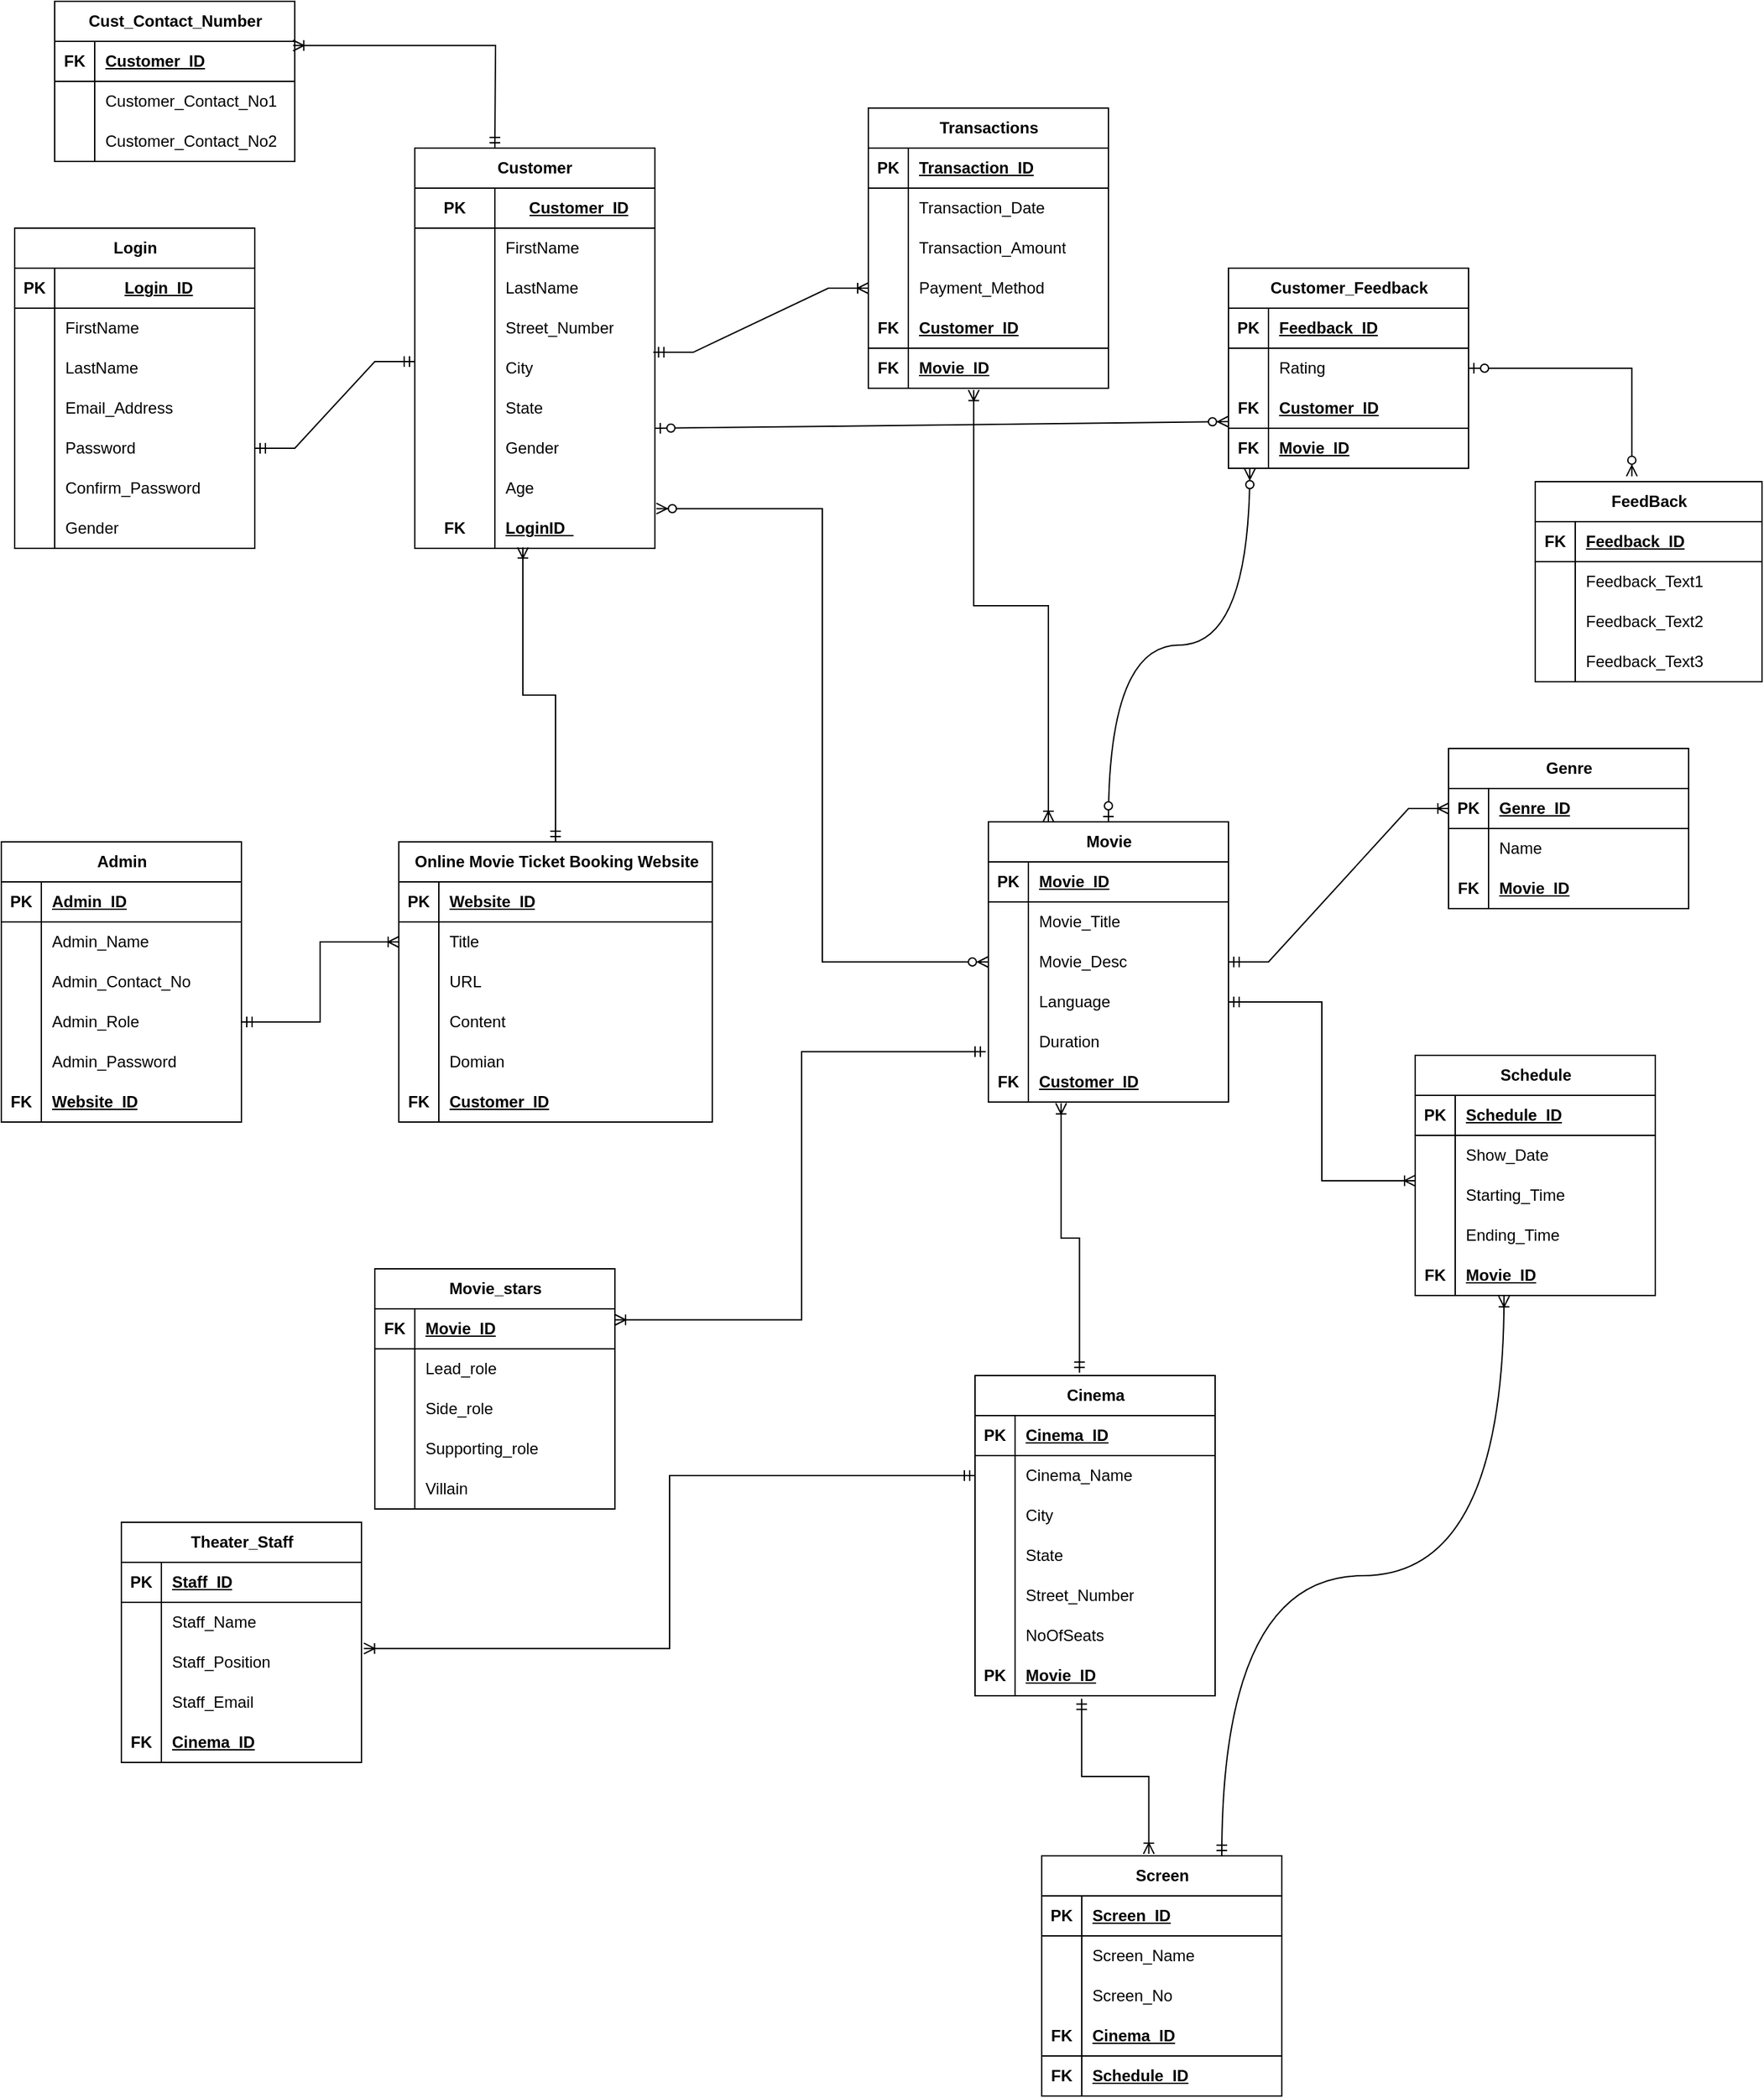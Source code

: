 <mxfile version="24.4.4" type="device">
  <diagram name="Page-1" id="SvbeCN8ZvpwSyQ81KZ1b">
    <mxGraphModel dx="1434" dy="1849" grid="1" gridSize="10" guides="1" tooltips="1" connect="1" arrows="1" fold="1" page="1" pageScale="1" pageWidth="850" pageHeight="1100" math="0" shadow="0">
      <root>
        <mxCell id="0" />
        <mxCell id="1" parent="0" />
        <mxCell id="6t5Du8E47gOCcjLMQZBT-1" value="Login" style="shape=table;startSize=30;container=1;collapsible=1;childLayout=tableLayout;fixedRows=1;rowLines=0;fontStyle=1;align=center;resizeLast=1;html=1;" vertex="1" parent="1">
          <mxGeometry x="20" y="120" width="180" height="240" as="geometry" />
        </mxCell>
        <mxCell id="6t5Du8E47gOCcjLMQZBT-2" value="" style="shape=tableRow;horizontal=0;startSize=0;swimlaneHead=0;swimlaneBody=0;fillColor=none;collapsible=0;dropTarget=0;points=[[0,0.5],[1,0.5]];portConstraint=eastwest;top=0;left=0;right=0;bottom=1;" vertex="1" parent="6t5Du8E47gOCcjLMQZBT-1">
          <mxGeometry y="30" width="180" height="30" as="geometry" />
        </mxCell>
        <mxCell id="6t5Du8E47gOCcjLMQZBT-3" value="PK" style="shape=partialRectangle;connectable=0;fillColor=none;top=0;left=0;bottom=0;right=0;fontStyle=1;overflow=hidden;whiteSpace=wrap;html=1;" vertex="1" parent="6t5Du8E47gOCcjLMQZBT-2">
          <mxGeometry width="30" height="30" as="geometry">
            <mxRectangle width="30" height="30" as="alternateBounds" />
          </mxGeometry>
        </mxCell>
        <mxCell id="6t5Du8E47gOCcjLMQZBT-4" value="Login_ID" style="shape=partialRectangle;connectable=0;fillColor=none;top=0;left=0;bottom=0;right=0;align=center;spacingLeft=6;fontStyle=5;overflow=hidden;whiteSpace=wrap;html=1;" vertex="1" parent="6t5Du8E47gOCcjLMQZBT-2">
          <mxGeometry x="30" width="150" height="30" as="geometry">
            <mxRectangle width="150" height="30" as="alternateBounds" />
          </mxGeometry>
        </mxCell>
        <mxCell id="6t5Du8E47gOCcjLMQZBT-5" value="" style="shape=tableRow;horizontal=0;startSize=0;swimlaneHead=0;swimlaneBody=0;fillColor=none;collapsible=0;dropTarget=0;points=[[0,0.5],[1,0.5]];portConstraint=eastwest;top=0;left=0;right=0;bottom=0;" vertex="1" parent="6t5Du8E47gOCcjLMQZBT-1">
          <mxGeometry y="60" width="180" height="30" as="geometry" />
        </mxCell>
        <mxCell id="6t5Du8E47gOCcjLMQZBT-6" value="" style="shape=partialRectangle;connectable=0;fillColor=none;top=0;left=0;bottom=0;right=0;editable=1;overflow=hidden;whiteSpace=wrap;html=1;" vertex="1" parent="6t5Du8E47gOCcjLMQZBT-5">
          <mxGeometry width="30" height="30" as="geometry">
            <mxRectangle width="30" height="30" as="alternateBounds" />
          </mxGeometry>
        </mxCell>
        <mxCell id="6t5Du8E47gOCcjLMQZBT-7" value="FirstName" style="shape=partialRectangle;connectable=0;fillColor=none;top=0;left=0;bottom=0;right=0;align=left;spacingLeft=6;overflow=hidden;whiteSpace=wrap;html=1;" vertex="1" parent="6t5Du8E47gOCcjLMQZBT-5">
          <mxGeometry x="30" width="150" height="30" as="geometry">
            <mxRectangle width="150" height="30" as="alternateBounds" />
          </mxGeometry>
        </mxCell>
        <mxCell id="6t5Du8E47gOCcjLMQZBT-8" value="" style="shape=tableRow;horizontal=0;startSize=0;swimlaneHead=0;swimlaneBody=0;fillColor=none;collapsible=0;dropTarget=0;points=[[0,0.5],[1,0.5]];portConstraint=eastwest;top=0;left=0;right=0;bottom=0;" vertex="1" parent="6t5Du8E47gOCcjLMQZBT-1">
          <mxGeometry y="90" width="180" height="30" as="geometry" />
        </mxCell>
        <mxCell id="6t5Du8E47gOCcjLMQZBT-9" value="" style="shape=partialRectangle;connectable=0;fillColor=none;top=0;left=0;bottom=0;right=0;editable=1;overflow=hidden;whiteSpace=wrap;html=1;" vertex="1" parent="6t5Du8E47gOCcjLMQZBT-8">
          <mxGeometry width="30" height="30" as="geometry">
            <mxRectangle width="30" height="30" as="alternateBounds" />
          </mxGeometry>
        </mxCell>
        <mxCell id="6t5Du8E47gOCcjLMQZBT-10" value="LastName" style="shape=partialRectangle;connectable=0;fillColor=none;top=0;left=0;bottom=0;right=0;align=left;spacingLeft=6;overflow=hidden;whiteSpace=wrap;html=1;" vertex="1" parent="6t5Du8E47gOCcjLMQZBT-8">
          <mxGeometry x="30" width="150" height="30" as="geometry">
            <mxRectangle width="150" height="30" as="alternateBounds" />
          </mxGeometry>
        </mxCell>
        <mxCell id="6t5Du8E47gOCcjLMQZBT-11" value="" style="shape=tableRow;horizontal=0;startSize=0;swimlaneHead=0;swimlaneBody=0;fillColor=none;collapsible=0;dropTarget=0;points=[[0,0.5],[1,0.5]];portConstraint=eastwest;top=0;left=0;right=0;bottom=0;" vertex="1" parent="6t5Du8E47gOCcjLMQZBT-1">
          <mxGeometry y="120" width="180" height="30" as="geometry" />
        </mxCell>
        <mxCell id="6t5Du8E47gOCcjLMQZBT-12" value="" style="shape=partialRectangle;connectable=0;fillColor=none;top=0;left=0;bottom=0;right=0;editable=1;overflow=hidden;whiteSpace=wrap;html=1;" vertex="1" parent="6t5Du8E47gOCcjLMQZBT-11">
          <mxGeometry width="30" height="30" as="geometry">
            <mxRectangle width="30" height="30" as="alternateBounds" />
          </mxGeometry>
        </mxCell>
        <mxCell id="6t5Du8E47gOCcjLMQZBT-13" value="Email_Address" style="shape=partialRectangle;connectable=0;fillColor=none;top=0;left=0;bottom=0;right=0;align=left;spacingLeft=6;overflow=hidden;whiteSpace=wrap;html=1;" vertex="1" parent="6t5Du8E47gOCcjLMQZBT-11">
          <mxGeometry x="30" width="150" height="30" as="geometry">
            <mxRectangle width="150" height="30" as="alternateBounds" />
          </mxGeometry>
        </mxCell>
        <mxCell id="6t5Du8E47gOCcjLMQZBT-14" value="" style="shape=tableRow;horizontal=0;startSize=0;swimlaneHead=0;swimlaneBody=0;fillColor=none;collapsible=0;dropTarget=0;points=[[0,0.5],[1,0.5]];portConstraint=eastwest;top=0;left=0;right=0;bottom=0;" vertex="1" parent="6t5Du8E47gOCcjLMQZBT-1">
          <mxGeometry y="150" width="180" height="30" as="geometry" />
        </mxCell>
        <mxCell id="6t5Du8E47gOCcjLMQZBT-15" value="" style="shape=partialRectangle;connectable=0;fillColor=none;top=0;left=0;bottom=0;right=0;editable=1;overflow=hidden;whiteSpace=wrap;html=1;" vertex="1" parent="6t5Du8E47gOCcjLMQZBT-14">
          <mxGeometry width="30" height="30" as="geometry">
            <mxRectangle width="30" height="30" as="alternateBounds" />
          </mxGeometry>
        </mxCell>
        <mxCell id="6t5Du8E47gOCcjLMQZBT-16" value="Password" style="shape=partialRectangle;connectable=0;fillColor=none;top=0;left=0;bottom=0;right=0;align=left;spacingLeft=6;overflow=hidden;whiteSpace=wrap;html=1;" vertex="1" parent="6t5Du8E47gOCcjLMQZBT-14">
          <mxGeometry x="30" width="150" height="30" as="geometry">
            <mxRectangle width="150" height="30" as="alternateBounds" />
          </mxGeometry>
        </mxCell>
        <mxCell id="6t5Du8E47gOCcjLMQZBT-17" value="" style="shape=tableRow;horizontal=0;startSize=0;swimlaneHead=0;swimlaneBody=0;fillColor=none;collapsible=0;dropTarget=0;points=[[0,0.5],[1,0.5]];portConstraint=eastwest;top=0;left=0;right=0;bottom=0;" vertex="1" parent="6t5Du8E47gOCcjLMQZBT-1">
          <mxGeometry y="180" width="180" height="30" as="geometry" />
        </mxCell>
        <mxCell id="6t5Du8E47gOCcjLMQZBT-18" value="" style="shape=partialRectangle;connectable=0;fillColor=none;top=0;left=0;bottom=0;right=0;editable=1;overflow=hidden;whiteSpace=wrap;html=1;" vertex="1" parent="6t5Du8E47gOCcjLMQZBT-17">
          <mxGeometry width="30" height="30" as="geometry">
            <mxRectangle width="30" height="30" as="alternateBounds" />
          </mxGeometry>
        </mxCell>
        <mxCell id="6t5Du8E47gOCcjLMQZBT-19" value="Confirm_Password" style="shape=partialRectangle;connectable=0;fillColor=none;top=0;left=0;bottom=0;right=0;align=left;spacingLeft=6;overflow=hidden;whiteSpace=wrap;html=1;" vertex="1" parent="6t5Du8E47gOCcjLMQZBT-17">
          <mxGeometry x="30" width="150" height="30" as="geometry">
            <mxRectangle width="150" height="30" as="alternateBounds" />
          </mxGeometry>
        </mxCell>
        <mxCell id="6t5Du8E47gOCcjLMQZBT-20" value="" style="shape=tableRow;horizontal=0;startSize=0;swimlaneHead=0;swimlaneBody=0;fillColor=none;collapsible=0;dropTarget=0;points=[[0,0.5],[1,0.5]];portConstraint=eastwest;top=0;left=0;right=0;bottom=0;" vertex="1" parent="6t5Du8E47gOCcjLMQZBT-1">
          <mxGeometry y="210" width="180" height="30" as="geometry" />
        </mxCell>
        <mxCell id="6t5Du8E47gOCcjLMQZBT-21" value="" style="shape=partialRectangle;connectable=0;fillColor=none;top=0;left=0;bottom=0;right=0;editable=1;overflow=hidden;whiteSpace=wrap;html=1;" vertex="1" parent="6t5Du8E47gOCcjLMQZBT-20">
          <mxGeometry width="30" height="30" as="geometry">
            <mxRectangle width="30" height="30" as="alternateBounds" />
          </mxGeometry>
        </mxCell>
        <mxCell id="6t5Du8E47gOCcjLMQZBT-22" value="Gender" style="shape=partialRectangle;connectable=0;fillColor=none;top=0;left=0;bottom=0;right=0;align=left;spacingLeft=6;overflow=hidden;whiteSpace=wrap;html=1;" vertex="1" parent="6t5Du8E47gOCcjLMQZBT-20">
          <mxGeometry x="30" width="150" height="30" as="geometry">
            <mxRectangle width="150" height="30" as="alternateBounds" />
          </mxGeometry>
        </mxCell>
        <mxCell id="6t5Du8E47gOCcjLMQZBT-23" value="Customer" style="shape=table;startSize=30;container=1;collapsible=1;childLayout=tableLayout;fixedRows=1;rowLines=0;fontStyle=1;align=center;resizeLast=1;html=1;whiteSpace=wrap;" vertex="1" parent="1">
          <mxGeometry x="320" y="60" width="180" height="300" as="geometry" />
        </mxCell>
        <mxCell id="6t5Du8E47gOCcjLMQZBT-24" value="" style="shape=tableRow;horizontal=0;startSize=0;swimlaneHead=0;swimlaneBody=0;fillColor=none;collapsible=0;dropTarget=0;points=[[0,0.5],[1,0.5]];portConstraint=eastwest;top=0;left=0;right=0;bottom=1;html=1;" vertex="1" parent="6t5Du8E47gOCcjLMQZBT-23">
          <mxGeometry y="30" width="180" height="30" as="geometry" />
        </mxCell>
        <mxCell id="6t5Du8E47gOCcjLMQZBT-25" value="PK" style="shape=partialRectangle;connectable=0;fillColor=none;top=0;left=0;bottom=0;right=0;fontStyle=1;overflow=hidden;html=1;whiteSpace=wrap;" vertex="1" parent="6t5Du8E47gOCcjLMQZBT-24">
          <mxGeometry width="60" height="30" as="geometry">
            <mxRectangle width="60" height="30" as="alternateBounds" />
          </mxGeometry>
        </mxCell>
        <mxCell id="6t5Du8E47gOCcjLMQZBT-26" value="Customer_ID" style="shape=partialRectangle;connectable=0;fillColor=none;top=0;left=0;bottom=0;right=0;align=center;spacingLeft=6;fontStyle=5;overflow=hidden;html=1;whiteSpace=wrap;" vertex="1" parent="6t5Du8E47gOCcjLMQZBT-24">
          <mxGeometry x="60" width="120" height="30" as="geometry">
            <mxRectangle width="120" height="30" as="alternateBounds" />
          </mxGeometry>
        </mxCell>
        <mxCell id="6t5Du8E47gOCcjLMQZBT-27" value="" style="shape=tableRow;horizontal=0;startSize=0;swimlaneHead=0;swimlaneBody=0;fillColor=none;collapsible=0;dropTarget=0;points=[[0,0.5],[1,0.5]];portConstraint=eastwest;top=0;left=0;right=0;bottom=0;html=1;" vertex="1" parent="6t5Du8E47gOCcjLMQZBT-23">
          <mxGeometry y="60" width="180" height="30" as="geometry" />
        </mxCell>
        <mxCell id="6t5Du8E47gOCcjLMQZBT-28" value="" style="shape=partialRectangle;connectable=0;fillColor=none;top=0;left=0;bottom=0;right=0;editable=1;overflow=hidden;html=1;whiteSpace=wrap;" vertex="1" parent="6t5Du8E47gOCcjLMQZBT-27">
          <mxGeometry width="60" height="30" as="geometry">
            <mxRectangle width="60" height="30" as="alternateBounds" />
          </mxGeometry>
        </mxCell>
        <mxCell id="6t5Du8E47gOCcjLMQZBT-29" value="FirstName" style="shape=partialRectangle;connectable=0;fillColor=none;top=0;left=0;bottom=0;right=0;align=left;spacingLeft=6;overflow=hidden;html=1;whiteSpace=wrap;" vertex="1" parent="6t5Du8E47gOCcjLMQZBT-27">
          <mxGeometry x="60" width="120" height="30" as="geometry">
            <mxRectangle width="120" height="30" as="alternateBounds" />
          </mxGeometry>
        </mxCell>
        <mxCell id="6t5Du8E47gOCcjLMQZBT-30" value="" style="shape=tableRow;horizontal=0;startSize=0;swimlaneHead=0;swimlaneBody=0;fillColor=none;collapsible=0;dropTarget=0;points=[[0,0.5],[1,0.5]];portConstraint=eastwest;top=0;left=0;right=0;bottom=0;html=1;" vertex="1" parent="6t5Du8E47gOCcjLMQZBT-23">
          <mxGeometry y="90" width="180" height="30" as="geometry" />
        </mxCell>
        <mxCell id="6t5Du8E47gOCcjLMQZBT-31" value="" style="shape=partialRectangle;connectable=0;fillColor=none;top=0;left=0;bottom=0;right=0;editable=1;overflow=hidden;html=1;whiteSpace=wrap;" vertex="1" parent="6t5Du8E47gOCcjLMQZBT-30">
          <mxGeometry width="60" height="30" as="geometry">
            <mxRectangle width="60" height="30" as="alternateBounds" />
          </mxGeometry>
        </mxCell>
        <mxCell id="6t5Du8E47gOCcjLMQZBT-32" value="LastName" style="shape=partialRectangle;connectable=0;fillColor=none;top=0;left=0;bottom=0;right=0;align=left;spacingLeft=6;overflow=hidden;html=1;whiteSpace=wrap;" vertex="1" parent="6t5Du8E47gOCcjLMQZBT-30">
          <mxGeometry x="60" width="120" height="30" as="geometry">
            <mxRectangle width="120" height="30" as="alternateBounds" />
          </mxGeometry>
        </mxCell>
        <mxCell id="6t5Du8E47gOCcjLMQZBT-33" value="" style="shape=tableRow;horizontal=0;startSize=0;swimlaneHead=0;swimlaneBody=0;fillColor=none;collapsible=0;dropTarget=0;points=[[0,0.5],[1,0.5]];portConstraint=eastwest;top=0;left=0;right=0;bottom=0;html=1;" vertex="1" parent="6t5Du8E47gOCcjLMQZBT-23">
          <mxGeometry y="120" width="180" height="30" as="geometry" />
        </mxCell>
        <mxCell id="6t5Du8E47gOCcjLMQZBT-34" value="" style="shape=partialRectangle;connectable=0;fillColor=none;top=0;left=0;bottom=0;right=0;editable=1;overflow=hidden;html=1;whiteSpace=wrap;" vertex="1" parent="6t5Du8E47gOCcjLMQZBT-33">
          <mxGeometry width="60" height="30" as="geometry">
            <mxRectangle width="60" height="30" as="alternateBounds" />
          </mxGeometry>
        </mxCell>
        <mxCell id="6t5Du8E47gOCcjLMQZBT-35" value="Street_Number" style="shape=partialRectangle;connectable=0;fillColor=none;top=0;left=0;bottom=0;right=0;align=left;spacingLeft=6;overflow=hidden;html=1;whiteSpace=wrap;" vertex="1" parent="6t5Du8E47gOCcjLMQZBT-33">
          <mxGeometry x="60" width="120" height="30" as="geometry">
            <mxRectangle width="120" height="30" as="alternateBounds" />
          </mxGeometry>
        </mxCell>
        <mxCell id="6t5Du8E47gOCcjLMQZBT-36" value="" style="shape=tableRow;horizontal=0;startSize=0;swimlaneHead=0;swimlaneBody=0;fillColor=none;collapsible=0;dropTarget=0;points=[[0,0.5],[1,0.5]];portConstraint=eastwest;top=0;left=0;right=0;bottom=0;html=1;" vertex="1" parent="6t5Du8E47gOCcjLMQZBT-23">
          <mxGeometry y="150" width="180" height="30" as="geometry" />
        </mxCell>
        <mxCell id="6t5Du8E47gOCcjLMQZBT-37" value="" style="shape=partialRectangle;connectable=0;fillColor=none;top=0;left=0;bottom=0;right=0;editable=1;overflow=hidden;html=1;whiteSpace=wrap;" vertex="1" parent="6t5Du8E47gOCcjLMQZBT-36">
          <mxGeometry width="60" height="30" as="geometry">
            <mxRectangle width="60" height="30" as="alternateBounds" />
          </mxGeometry>
        </mxCell>
        <mxCell id="6t5Du8E47gOCcjLMQZBT-38" value="City" style="shape=partialRectangle;connectable=0;fillColor=none;top=0;left=0;bottom=0;right=0;align=left;spacingLeft=6;overflow=hidden;html=1;whiteSpace=wrap;" vertex="1" parent="6t5Du8E47gOCcjLMQZBT-36">
          <mxGeometry x="60" width="120" height="30" as="geometry">
            <mxRectangle width="120" height="30" as="alternateBounds" />
          </mxGeometry>
        </mxCell>
        <mxCell id="6t5Du8E47gOCcjLMQZBT-39" value="" style="shape=tableRow;horizontal=0;startSize=0;swimlaneHead=0;swimlaneBody=0;fillColor=none;collapsible=0;dropTarget=0;points=[[0,0.5],[1,0.5]];portConstraint=eastwest;top=0;left=0;right=0;bottom=0;html=1;" vertex="1" parent="6t5Du8E47gOCcjLMQZBT-23">
          <mxGeometry y="180" width="180" height="30" as="geometry" />
        </mxCell>
        <mxCell id="6t5Du8E47gOCcjLMQZBT-40" value="" style="shape=partialRectangle;connectable=0;fillColor=none;top=0;left=0;bottom=0;right=0;editable=1;overflow=hidden;html=1;whiteSpace=wrap;" vertex="1" parent="6t5Du8E47gOCcjLMQZBT-39">
          <mxGeometry width="60" height="30" as="geometry">
            <mxRectangle width="60" height="30" as="alternateBounds" />
          </mxGeometry>
        </mxCell>
        <mxCell id="6t5Du8E47gOCcjLMQZBT-41" value="State" style="shape=partialRectangle;connectable=0;fillColor=none;top=0;left=0;bottom=0;right=0;align=left;spacingLeft=6;overflow=hidden;html=1;whiteSpace=wrap;" vertex="1" parent="6t5Du8E47gOCcjLMQZBT-39">
          <mxGeometry x="60" width="120" height="30" as="geometry">
            <mxRectangle width="120" height="30" as="alternateBounds" />
          </mxGeometry>
        </mxCell>
        <mxCell id="6t5Du8E47gOCcjLMQZBT-42" value="" style="shape=tableRow;horizontal=0;startSize=0;swimlaneHead=0;swimlaneBody=0;fillColor=none;collapsible=0;dropTarget=0;points=[[0,0.5],[1,0.5]];portConstraint=eastwest;top=0;left=0;right=0;bottom=0;html=1;" vertex="1" parent="6t5Du8E47gOCcjLMQZBT-23">
          <mxGeometry y="210" width="180" height="30" as="geometry" />
        </mxCell>
        <mxCell id="6t5Du8E47gOCcjLMQZBT-43" value="" style="shape=partialRectangle;connectable=0;fillColor=none;top=0;left=0;bottom=0;right=0;editable=1;overflow=hidden;html=1;whiteSpace=wrap;" vertex="1" parent="6t5Du8E47gOCcjLMQZBT-42">
          <mxGeometry width="60" height="30" as="geometry">
            <mxRectangle width="60" height="30" as="alternateBounds" />
          </mxGeometry>
        </mxCell>
        <mxCell id="6t5Du8E47gOCcjLMQZBT-44" value="Gender" style="shape=partialRectangle;connectable=0;fillColor=none;top=0;left=0;bottom=0;right=0;align=left;spacingLeft=6;overflow=hidden;html=1;whiteSpace=wrap;" vertex="1" parent="6t5Du8E47gOCcjLMQZBT-42">
          <mxGeometry x="60" width="120" height="30" as="geometry">
            <mxRectangle width="120" height="30" as="alternateBounds" />
          </mxGeometry>
        </mxCell>
        <mxCell id="6t5Du8E47gOCcjLMQZBT-45" value="" style="shape=tableRow;horizontal=0;startSize=0;swimlaneHead=0;swimlaneBody=0;fillColor=none;collapsible=0;dropTarget=0;points=[[0,0.5],[1,0.5]];portConstraint=eastwest;top=0;left=0;right=0;bottom=0;html=1;" vertex="1" parent="6t5Du8E47gOCcjLMQZBT-23">
          <mxGeometry y="240" width="180" height="30" as="geometry" />
        </mxCell>
        <mxCell id="6t5Du8E47gOCcjLMQZBT-46" value="" style="shape=partialRectangle;connectable=0;fillColor=none;top=0;left=0;bottom=0;right=0;editable=1;overflow=hidden;html=1;whiteSpace=wrap;" vertex="1" parent="6t5Du8E47gOCcjLMQZBT-45">
          <mxGeometry width="60" height="30" as="geometry">
            <mxRectangle width="60" height="30" as="alternateBounds" />
          </mxGeometry>
        </mxCell>
        <mxCell id="6t5Du8E47gOCcjLMQZBT-47" value="Age" style="shape=partialRectangle;connectable=0;fillColor=none;top=0;left=0;bottom=0;right=0;align=left;spacingLeft=6;overflow=hidden;html=1;whiteSpace=wrap;" vertex="1" parent="6t5Du8E47gOCcjLMQZBT-45">
          <mxGeometry x="60" width="120" height="30" as="geometry">
            <mxRectangle width="120" height="30" as="alternateBounds" />
          </mxGeometry>
        </mxCell>
        <mxCell id="6t5Du8E47gOCcjLMQZBT-48" value="" style="shape=tableRow;horizontal=0;startSize=0;swimlaneHead=0;swimlaneBody=0;fillColor=none;collapsible=0;dropTarget=0;points=[[0,0.5],[1,0.5]];portConstraint=eastwest;top=0;left=0;right=0;bottom=1;html=1;" vertex="1" parent="6t5Du8E47gOCcjLMQZBT-23">
          <mxGeometry y="270" width="180" height="30" as="geometry" />
        </mxCell>
        <mxCell id="6t5Du8E47gOCcjLMQZBT-49" value="FK" style="shape=partialRectangle;connectable=0;fillColor=none;top=0;left=0;bottom=0;right=0;fontStyle=1;overflow=hidden;html=1;whiteSpace=wrap;" vertex="1" parent="6t5Du8E47gOCcjLMQZBT-48">
          <mxGeometry width="60" height="30" as="geometry">
            <mxRectangle width="60" height="30" as="alternateBounds" />
          </mxGeometry>
        </mxCell>
        <mxCell id="6t5Du8E47gOCcjLMQZBT-50" value="LoginID_" style="shape=partialRectangle;connectable=0;fillColor=none;top=0;left=0;bottom=0;right=0;align=left;spacingLeft=6;fontStyle=5;overflow=hidden;html=1;whiteSpace=wrap;" vertex="1" parent="6t5Du8E47gOCcjLMQZBT-48">
          <mxGeometry x="60" width="120" height="30" as="geometry">
            <mxRectangle width="120" height="30" as="alternateBounds" />
          </mxGeometry>
        </mxCell>
        <mxCell id="6t5Du8E47gOCcjLMQZBT-51" value="" style="edgeStyle=entityRelationEdgeStyle;fontSize=12;html=1;endArrow=ERmandOne;startArrow=ERmandOne;rounded=0;exitX=1;exitY=0.5;exitDx=0;exitDy=0;" edge="1" parent="1" source="6t5Du8E47gOCcjLMQZBT-14">
          <mxGeometry width="100" height="100" relative="1" as="geometry">
            <mxPoint x="220" y="320" as="sourcePoint" />
            <mxPoint x="320" y="220" as="targetPoint" />
          </mxGeometry>
        </mxCell>
        <mxCell id="6t5Du8E47gOCcjLMQZBT-52" value="Transactions" style="shape=table;startSize=30;container=1;collapsible=1;childLayout=tableLayout;fixedRows=1;rowLines=0;fontStyle=1;align=center;resizeLast=1;html=1;" vertex="1" parent="1">
          <mxGeometry x="660" y="30" width="180" height="210" as="geometry" />
        </mxCell>
        <mxCell id="6t5Du8E47gOCcjLMQZBT-53" value="" style="shape=tableRow;horizontal=0;startSize=0;swimlaneHead=0;swimlaneBody=0;fillColor=none;collapsible=0;dropTarget=0;points=[[0,0.5],[1,0.5]];portConstraint=eastwest;top=0;left=0;right=0;bottom=1;" vertex="1" parent="6t5Du8E47gOCcjLMQZBT-52">
          <mxGeometry y="30" width="180" height="30" as="geometry" />
        </mxCell>
        <mxCell id="6t5Du8E47gOCcjLMQZBT-54" value="PK" style="shape=partialRectangle;connectable=0;fillColor=none;top=0;left=0;bottom=0;right=0;fontStyle=1;overflow=hidden;whiteSpace=wrap;html=1;" vertex="1" parent="6t5Du8E47gOCcjLMQZBT-53">
          <mxGeometry width="30" height="30" as="geometry">
            <mxRectangle width="30" height="30" as="alternateBounds" />
          </mxGeometry>
        </mxCell>
        <mxCell id="6t5Du8E47gOCcjLMQZBT-55" value="Transaction_ID" style="shape=partialRectangle;connectable=0;fillColor=none;top=0;left=0;bottom=0;right=0;align=left;spacingLeft=6;fontStyle=5;overflow=hidden;whiteSpace=wrap;html=1;" vertex="1" parent="6t5Du8E47gOCcjLMQZBT-53">
          <mxGeometry x="30" width="150" height="30" as="geometry">
            <mxRectangle width="150" height="30" as="alternateBounds" />
          </mxGeometry>
        </mxCell>
        <mxCell id="6t5Du8E47gOCcjLMQZBT-56" value="" style="shape=tableRow;horizontal=0;startSize=0;swimlaneHead=0;swimlaneBody=0;fillColor=none;collapsible=0;dropTarget=0;points=[[0,0.5],[1,0.5]];portConstraint=eastwest;top=0;left=0;right=0;bottom=0;" vertex="1" parent="6t5Du8E47gOCcjLMQZBT-52">
          <mxGeometry y="60" width="180" height="30" as="geometry" />
        </mxCell>
        <mxCell id="6t5Du8E47gOCcjLMQZBT-57" value="" style="shape=partialRectangle;connectable=0;fillColor=none;top=0;left=0;bottom=0;right=0;editable=1;overflow=hidden;whiteSpace=wrap;html=1;" vertex="1" parent="6t5Du8E47gOCcjLMQZBT-56">
          <mxGeometry width="30" height="30" as="geometry">
            <mxRectangle width="30" height="30" as="alternateBounds" />
          </mxGeometry>
        </mxCell>
        <mxCell id="6t5Du8E47gOCcjLMQZBT-58" value="Transaction_Date" style="shape=partialRectangle;connectable=0;fillColor=none;top=0;left=0;bottom=0;right=0;align=left;spacingLeft=6;overflow=hidden;whiteSpace=wrap;html=1;" vertex="1" parent="6t5Du8E47gOCcjLMQZBT-56">
          <mxGeometry x="30" width="150" height="30" as="geometry">
            <mxRectangle width="150" height="30" as="alternateBounds" />
          </mxGeometry>
        </mxCell>
        <mxCell id="6t5Du8E47gOCcjLMQZBT-59" value="" style="shape=tableRow;horizontal=0;startSize=0;swimlaneHead=0;swimlaneBody=0;fillColor=none;collapsible=0;dropTarget=0;points=[[0,0.5],[1,0.5]];portConstraint=eastwest;top=0;left=0;right=0;bottom=0;" vertex="1" parent="6t5Du8E47gOCcjLMQZBT-52">
          <mxGeometry y="90" width="180" height="30" as="geometry" />
        </mxCell>
        <mxCell id="6t5Du8E47gOCcjLMQZBT-60" value="" style="shape=partialRectangle;connectable=0;fillColor=none;top=0;left=0;bottom=0;right=0;editable=1;overflow=hidden;whiteSpace=wrap;html=1;" vertex="1" parent="6t5Du8E47gOCcjLMQZBT-59">
          <mxGeometry width="30" height="30" as="geometry">
            <mxRectangle width="30" height="30" as="alternateBounds" />
          </mxGeometry>
        </mxCell>
        <mxCell id="6t5Du8E47gOCcjLMQZBT-61" value="Transaction_Amount" style="shape=partialRectangle;connectable=0;fillColor=none;top=0;left=0;bottom=0;right=0;align=left;spacingLeft=6;overflow=hidden;whiteSpace=wrap;html=1;" vertex="1" parent="6t5Du8E47gOCcjLMQZBT-59">
          <mxGeometry x="30" width="150" height="30" as="geometry">
            <mxRectangle width="150" height="30" as="alternateBounds" />
          </mxGeometry>
        </mxCell>
        <mxCell id="6t5Du8E47gOCcjLMQZBT-62" value="" style="shape=tableRow;horizontal=0;startSize=0;swimlaneHead=0;swimlaneBody=0;fillColor=none;collapsible=0;dropTarget=0;points=[[0,0.5],[1,0.5]];portConstraint=eastwest;top=0;left=0;right=0;bottom=0;" vertex="1" parent="6t5Du8E47gOCcjLMQZBT-52">
          <mxGeometry y="120" width="180" height="30" as="geometry" />
        </mxCell>
        <mxCell id="6t5Du8E47gOCcjLMQZBT-63" value="" style="shape=partialRectangle;connectable=0;fillColor=none;top=0;left=0;bottom=0;right=0;editable=1;overflow=hidden;whiteSpace=wrap;html=1;" vertex="1" parent="6t5Du8E47gOCcjLMQZBT-62">
          <mxGeometry width="30" height="30" as="geometry">
            <mxRectangle width="30" height="30" as="alternateBounds" />
          </mxGeometry>
        </mxCell>
        <mxCell id="6t5Du8E47gOCcjLMQZBT-64" value="Payment_Method" style="shape=partialRectangle;connectable=0;fillColor=none;top=0;left=0;bottom=0;right=0;align=left;spacingLeft=6;overflow=hidden;whiteSpace=wrap;html=1;" vertex="1" parent="6t5Du8E47gOCcjLMQZBT-62">
          <mxGeometry x="30" width="150" height="30" as="geometry">
            <mxRectangle width="150" height="30" as="alternateBounds" />
          </mxGeometry>
        </mxCell>
        <mxCell id="6t5Du8E47gOCcjLMQZBT-65" value="" style="shape=tableRow;horizontal=0;startSize=0;swimlaneHead=0;swimlaneBody=0;fillColor=none;collapsible=0;dropTarget=0;points=[[0,0.5],[1,0.5]];portConstraint=eastwest;top=0;left=0;right=0;bottom=1;" vertex="1" parent="6t5Du8E47gOCcjLMQZBT-52">
          <mxGeometry y="150" width="180" height="30" as="geometry" />
        </mxCell>
        <mxCell id="6t5Du8E47gOCcjLMQZBT-66" value="FK" style="shape=partialRectangle;connectable=0;fillColor=none;top=0;left=0;bottom=0;right=0;fontStyle=1;overflow=hidden;whiteSpace=wrap;html=1;" vertex="1" parent="6t5Du8E47gOCcjLMQZBT-65">
          <mxGeometry width="30" height="30" as="geometry">
            <mxRectangle width="30" height="30" as="alternateBounds" />
          </mxGeometry>
        </mxCell>
        <mxCell id="6t5Du8E47gOCcjLMQZBT-67" value="Customer_ID" style="shape=partialRectangle;connectable=0;fillColor=none;top=0;left=0;bottom=0;right=0;align=left;spacingLeft=6;fontStyle=5;overflow=hidden;whiteSpace=wrap;html=1;" vertex="1" parent="6t5Du8E47gOCcjLMQZBT-65">
          <mxGeometry x="30" width="150" height="30" as="geometry">
            <mxRectangle width="150" height="30" as="alternateBounds" />
          </mxGeometry>
        </mxCell>
        <mxCell id="6t5Du8E47gOCcjLMQZBT-68" value="" style="shape=tableRow;horizontal=0;startSize=0;swimlaneHead=0;swimlaneBody=0;fillColor=none;collapsible=0;dropTarget=0;points=[[0,0.5],[1,0.5]];portConstraint=eastwest;top=0;left=0;right=0;bottom=1;" vertex="1" parent="6t5Du8E47gOCcjLMQZBT-52">
          <mxGeometry y="180" width="180" height="30" as="geometry" />
        </mxCell>
        <mxCell id="6t5Du8E47gOCcjLMQZBT-69" value="FK" style="shape=partialRectangle;connectable=0;fillColor=none;top=0;left=0;bottom=0;right=0;fontStyle=1;overflow=hidden;whiteSpace=wrap;html=1;" vertex="1" parent="6t5Du8E47gOCcjLMQZBT-68">
          <mxGeometry width="30" height="30" as="geometry">
            <mxRectangle width="30" height="30" as="alternateBounds" />
          </mxGeometry>
        </mxCell>
        <mxCell id="6t5Du8E47gOCcjLMQZBT-70" value="Movie_ID" style="shape=partialRectangle;connectable=0;fillColor=none;top=0;left=0;bottom=0;right=0;align=left;spacingLeft=6;fontStyle=5;overflow=hidden;whiteSpace=wrap;html=1;" vertex="1" parent="6t5Du8E47gOCcjLMQZBT-68">
          <mxGeometry x="30" width="150" height="30" as="geometry">
            <mxRectangle width="150" height="30" as="alternateBounds" />
          </mxGeometry>
        </mxCell>
        <mxCell id="6t5Du8E47gOCcjLMQZBT-71" value="" style="edgeStyle=entityRelationEdgeStyle;fontSize=12;html=1;endArrow=ERoneToMany;startArrow=ERmandOne;rounded=0;exitX=0.993;exitY=0.101;exitDx=0;exitDy=0;exitPerimeter=0;entryX=0;entryY=0.5;entryDx=0;entryDy=0;" edge="1" parent="1" source="6t5Du8E47gOCcjLMQZBT-36" target="6t5Du8E47gOCcjLMQZBT-62">
          <mxGeometry width="100" height="100" relative="1" as="geometry">
            <mxPoint x="490" y="260" as="sourcePoint" />
            <mxPoint x="590" y="160" as="targetPoint" />
            <Array as="points">
              <mxPoint x="490" y="216" />
            </Array>
          </mxGeometry>
        </mxCell>
        <mxCell id="6t5Du8E47gOCcjLMQZBT-72" value="Online Movie Ticket Booking Website" style="shape=table;startSize=30;container=1;collapsible=1;childLayout=tableLayout;fixedRows=1;rowLines=0;fontStyle=1;align=center;resizeLast=1;html=1;" vertex="1" parent="1">
          <mxGeometry x="308" y="580" width="235" height="210" as="geometry" />
        </mxCell>
        <mxCell id="6t5Du8E47gOCcjLMQZBT-73" value="" style="shape=tableRow;horizontal=0;startSize=0;swimlaneHead=0;swimlaneBody=0;fillColor=none;collapsible=0;dropTarget=0;points=[[0,0.5],[1,0.5]];portConstraint=eastwest;top=0;left=0;right=0;bottom=1;" vertex="1" parent="6t5Du8E47gOCcjLMQZBT-72">
          <mxGeometry y="30" width="235" height="30" as="geometry" />
        </mxCell>
        <mxCell id="6t5Du8E47gOCcjLMQZBT-74" value="PK" style="shape=partialRectangle;connectable=0;fillColor=none;top=0;left=0;bottom=0;right=0;fontStyle=1;overflow=hidden;whiteSpace=wrap;html=1;" vertex="1" parent="6t5Du8E47gOCcjLMQZBT-73">
          <mxGeometry width="30" height="30" as="geometry">
            <mxRectangle width="30" height="30" as="alternateBounds" />
          </mxGeometry>
        </mxCell>
        <mxCell id="6t5Du8E47gOCcjLMQZBT-75" value="Website_ID" style="shape=partialRectangle;connectable=0;fillColor=none;top=0;left=0;bottom=0;right=0;align=left;spacingLeft=6;fontStyle=5;overflow=hidden;whiteSpace=wrap;html=1;" vertex="1" parent="6t5Du8E47gOCcjLMQZBT-73">
          <mxGeometry x="30" width="205" height="30" as="geometry">
            <mxRectangle width="205" height="30" as="alternateBounds" />
          </mxGeometry>
        </mxCell>
        <mxCell id="6t5Du8E47gOCcjLMQZBT-76" value="" style="shape=tableRow;horizontal=0;startSize=0;swimlaneHead=0;swimlaneBody=0;fillColor=none;collapsible=0;dropTarget=0;points=[[0,0.5],[1,0.5]];portConstraint=eastwest;top=0;left=0;right=0;bottom=0;" vertex="1" parent="6t5Du8E47gOCcjLMQZBT-72">
          <mxGeometry y="60" width="235" height="30" as="geometry" />
        </mxCell>
        <mxCell id="6t5Du8E47gOCcjLMQZBT-77" value="" style="shape=partialRectangle;connectable=0;fillColor=none;top=0;left=0;bottom=0;right=0;editable=1;overflow=hidden;whiteSpace=wrap;html=1;" vertex="1" parent="6t5Du8E47gOCcjLMQZBT-76">
          <mxGeometry width="30" height="30" as="geometry">
            <mxRectangle width="30" height="30" as="alternateBounds" />
          </mxGeometry>
        </mxCell>
        <mxCell id="6t5Du8E47gOCcjLMQZBT-78" value="Title" style="shape=partialRectangle;connectable=0;fillColor=none;top=0;left=0;bottom=0;right=0;align=left;spacingLeft=6;overflow=hidden;whiteSpace=wrap;html=1;" vertex="1" parent="6t5Du8E47gOCcjLMQZBT-76">
          <mxGeometry x="30" width="205" height="30" as="geometry">
            <mxRectangle width="205" height="30" as="alternateBounds" />
          </mxGeometry>
        </mxCell>
        <mxCell id="6t5Du8E47gOCcjLMQZBT-79" value="" style="shape=tableRow;horizontal=0;startSize=0;swimlaneHead=0;swimlaneBody=0;fillColor=none;collapsible=0;dropTarget=0;points=[[0,0.5],[1,0.5]];portConstraint=eastwest;top=0;left=0;right=0;bottom=0;" vertex="1" parent="6t5Du8E47gOCcjLMQZBT-72">
          <mxGeometry y="90" width="235" height="30" as="geometry" />
        </mxCell>
        <mxCell id="6t5Du8E47gOCcjLMQZBT-80" value="" style="shape=partialRectangle;connectable=0;fillColor=none;top=0;left=0;bottom=0;right=0;editable=1;overflow=hidden;whiteSpace=wrap;html=1;" vertex="1" parent="6t5Du8E47gOCcjLMQZBT-79">
          <mxGeometry width="30" height="30" as="geometry">
            <mxRectangle width="30" height="30" as="alternateBounds" />
          </mxGeometry>
        </mxCell>
        <mxCell id="6t5Du8E47gOCcjLMQZBT-81" value="URL" style="shape=partialRectangle;connectable=0;fillColor=none;top=0;left=0;bottom=0;right=0;align=left;spacingLeft=6;overflow=hidden;whiteSpace=wrap;html=1;" vertex="1" parent="6t5Du8E47gOCcjLMQZBT-79">
          <mxGeometry x="30" width="205" height="30" as="geometry">
            <mxRectangle width="205" height="30" as="alternateBounds" />
          </mxGeometry>
        </mxCell>
        <mxCell id="6t5Du8E47gOCcjLMQZBT-82" value="" style="shape=tableRow;horizontal=0;startSize=0;swimlaneHead=0;swimlaneBody=0;fillColor=none;collapsible=0;dropTarget=0;points=[[0,0.5],[1,0.5]];portConstraint=eastwest;top=0;left=0;right=0;bottom=0;" vertex="1" parent="6t5Du8E47gOCcjLMQZBT-72">
          <mxGeometry y="120" width="235" height="30" as="geometry" />
        </mxCell>
        <mxCell id="6t5Du8E47gOCcjLMQZBT-83" value="" style="shape=partialRectangle;connectable=0;fillColor=none;top=0;left=0;bottom=0;right=0;editable=1;overflow=hidden;whiteSpace=wrap;html=1;" vertex="1" parent="6t5Du8E47gOCcjLMQZBT-82">
          <mxGeometry width="30" height="30" as="geometry">
            <mxRectangle width="30" height="30" as="alternateBounds" />
          </mxGeometry>
        </mxCell>
        <mxCell id="6t5Du8E47gOCcjLMQZBT-84" value="Content" style="shape=partialRectangle;connectable=0;fillColor=none;top=0;left=0;bottom=0;right=0;align=left;spacingLeft=6;overflow=hidden;whiteSpace=wrap;html=1;" vertex="1" parent="6t5Du8E47gOCcjLMQZBT-82">
          <mxGeometry x="30" width="205" height="30" as="geometry">
            <mxRectangle width="205" height="30" as="alternateBounds" />
          </mxGeometry>
        </mxCell>
        <mxCell id="6t5Du8E47gOCcjLMQZBT-85" value="" style="shape=tableRow;horizontal=0;startSize=0;swimlaneHead=0;swimlaneBody=0;fillColor=none;collapsible=0;dropTarget=0;points=[[0,0.5],[1,0.5]];portConstraint=eastwest;top=0;left=0;right=0;bottom=0;" vertex="1" parent="6t5Du8E47gOCcjLMQZBT-72">
          <mxGeometry y="150" width="235" height="30" as="geometry" />
        </mxCell>
        <mxCell id="6t5Du8E47gOCcjLMQZBT-86" value="" style="shape=partialRectangle;connectable=0;fillColor=none;top=0;left=0;bottom=0;right=0;editable=1;overflow=hidden;whiteSpace=wrap;html=1;" vertex="1" parent="6t5Du8E47gOCcjLMQZBT-85">
          <mxGeometry width="30" height="30" as="geometry">
            <mxRectangle width="30" height="30" as="alternateBounds" />
          </mxGeometry>
        </mxCell>
        <mxCell id="6t5Du8E47gOCcjLMQZBT-87" value="Domian" style="shape=partialRectangle;connectable=0;fillColor=none;top=0;left=0;bottom=0;right=0;align=left;spacingLeft=6;overflow=hidden;whiteSpace=wrap;html=1;" vertex="1" parent="6t5Du8E47gOCcjLMQZBT-85">
          <mxGeometry x="30" width="205" height="30" as="geometry">
            <mxRectangle width="205" height="30" as="alternateBounds" />
          </mxGeometry>
        </mxCell>
        <mxCell id="6t5Du8E47gOCcjLMQZBT-88" value="" style="shape=tableRow;horizontal=0;startSize=0;swimlaneHead=0;swimlaneBody=0;fillColor=none;collapsible=0;dropTarget=0;points=[[0,0.5],[1,0.5]];portConstraint=eastwest;top=0;left=0;right=0;bottom=1;" vertex="1" parent="6t5Du8E47gOCcjLMQZBT-72">
          <mxGeometry y="180" width="235" height="30" as="geometry" />
        </mxCell>
        <mxCell id="6t5Du8E47gOCcjLMQZBT-89" value="FK" style="shape=partialRectangle;connectable=0;fillColor=none;top=0;left=0;bottom=0;right=0;fontStyle=1;overflow=hidden;whiteSpace=wrap;html=1;" vertex="1" parent="6t5Du8E47gOCcjLMQZBT-88">
          <mxGeometry width="30" height="30" as="geometry">
            <mxRectangle width="30" height="30" as="alternateBounds" />
          </mxGeometry>
        </mxCell>
        <mxCell id="6t5Du8E47gOCcjLMQZBT-90" value="Customer_ID" style="shape=partialRectangle;connectable=0;fillColor=none;top=0;left=0;bottom=0;right=0;align=left;spacingLeft=6;fontStyle=5;overflow=hidden;whiteSpace=wrap;html=1;" vertex="1" parent="6t5Du8E47gOCcjLMQZBT-88">
          <mxGeometry x="30" width="205" height="30" as="geometry">
            <mxRectangle width="205" height="30" as="alternateBounds" />
          </mxGeometry>
        </mxCell>
        <mxCell id="6t5Du8E47gOCcjLMQZBT-91" value="Admin" style="shape=table;startSize=30;container=1;collapsible=1;childLayout=tableLayout;fixedRows=1;rowLines=0;fontStyle=1;align=center;resizeLast=1;html=1;" vertex="1" parent="1">
          <mxGeometry x="10" y="580" width="180" height="210" as="geometry" />
        </mxCell>
        <mxCell id="6t5Du8E47gOCcjLMQZBT-92" value="" style="shape=tableRow;horizontal=0;startSize=0;swimlaneHead=0;swimlaneBody=0;fillColor=none;collapsible=0;dropTarget=0;points=[[0,0.5],[1,0.5]];portConstraint=eastwest;top=0;left=0;right=0;bottom=1;" vertex="1" parent="6t5Du8E47gOCcjLMQZBT-91">
          <mxGeometry y="30" width="180" height="30" as="geometry" />
        </mxCell>
        <mxCell id="6t5Du8E47gOCcjLMQZBT-93" value="PK" style="shape=partialRectangle;connectable=0;fillColor=none;top=0;left=0;bottom=0;right=0;fontStyle=1;overflow=hidden;whiteSpace=wrap;html=1;" vertex="1" parent="6t5Du8E47gOCcjLMQZBT-92">
          <mxGeometry width="30" height="30" as="geometry">
            <mxRectangle width="30" height="30" as="alternateBounds" />
          </mxGeometry>
        </mxCell>
        <mxCell id="6t5Du8E47gOCcjLMQZBT-94" value="Admin_ID" style="shape=partialRectangle;connectable=0;fillColor=none;top=0;left=0;bottom=0;right=0;align=left;spacingLeft=6;fontStyle=5;overflow=hidden;whiteSpace=wrap;html=1;" vertex="1" parent="6t5Du8E47gOCcjLMQZBT-92">
          <mxGeometry x="30" width="150" height="30" as="geometry">
            <mxRectangle width="150" height="30" as="alternateBounds" />
          </mxGeometry>
        </mxCell>
        <mxCell id="6t5Du8E47gOCcjLMQZBT-95" value="" style="shape=tableRow;horizontal=0;startSize=0;swimlaneHead=0;swimlaneBody=0;fillColor=none;collapsible=0;dropTarget=0;points=[[0,0.5],[1,0.5]];portConstraint=eastwest;top=0;left=0;right=0;bottom=0;" vertex="1" parent="6t5Du8E47gOCcjLMQZBT-91">
          <mxGeometry y="60" width="180" height="30" as="geometry" />
        </mxCell>
        <mxCell id="6t5Du8E47gOCcjLMQZBT-96" value="" style="shape=partialRectangle;connectable=0;fillColor=none;top=0;left=0;bottom=0;right=0;editable=1;overflow=hidden;whiteSpace=wrap;html=1;" vertex="1" parent="6t5Du8E47gOCcjLMQZBT-95">
          <mxGeometry width="30" height="30" as="geometry">
            <mxRectangle width="30" height="30" as="alternateBounds" />
          </mxGeometry>
        </mxCell>
        <mxCell id="6t5Du8E47gOCcjLMQZBT-97" value="Admin_Name" style="shape=partialRectangle;connectable=0;fillColor=none;top=0;left=0;bottom=0;right=0;align=left;spacingLeft=6;overflow=hidden;whiteSpace=wrap;html=1;" vertex="1" parent="6t5Du8E47gOCcjLMQZBT-95">
          <mxGeometry x="30" width="150" height="30" as="geometry">
            <mxRectangle width="150" height="30" as="alternateBounds" />
          </mxGeometry>
        </mxCell>
        <mxCell id="6t5Du8E47gOCcjLMQZBT-98" value="" style="shape=tableRow;horizontal=0;startSize=0;swimlaneHead=0;swimlaneBody=0;fillColor=none;collapsible=0;dropTarget=0;points=[[0,0.5],[1,0.5]];portConstraint=eastwest;top=0;left=0;right=0;bottom=0;" vertex="1" parent="6t5Du8E47gOCcjLMQZBT-91">
          <mxGeometry y="90" width="180" height="30" as="geometry" />
        </mxCell>
        <mxCell id="6t5Du8E47gOCcjLMQZBT-99" value="" style="shape=partialRectangle;connectable=0;fillColor=none;top=0;left=0;bottom=0;right=0;editable=1;overflow=hidden;whiteSpace=wrap;html=1;" vertex="1" parent="6t5Du8E47gOCcjLMQZBT-98">
          <mxGeometry width="30" height="30" as="geometry">
            <mxRectangle width="30" height="30" as="alternateBounds" />
          </mxGeometry>
        </mxCell>
        <mxCell id="6t5Du8E47gOCcjLMQZBT-100" value="Admin_Contact_No" style="shape=partialRectangle;connectable=0;fillColor=none;top=0;left=0;bottom=0;right=0;align=left;spacingLeft=6;overflow=hidden;whiteSpace=wrap;html=1;" vertex="1" parent="6t5Du8E47gOCcjLMQZBT-98">
          <mxGeometry x="30" width="150" height="30" as="geometry">
            <mxRectangle width="150" height="30" as="alternateBounds" />
          </mxGeometry>
        </mxCell>
        <mxCell id="6t5Du8E47gOCcjLMQZBT-101" value="" style="shape=tableRow;horizontal=0;startSize=0;swimlaneHead=0;swimlaneBody=0;fillColor=none;collapsible=0;dropTarget=0;points=[[0,0.5],[1,0.5]];portConstraint=eastwest;top=0;left=0;right=0;bottom=0;" vertex="1" parent="6t5Du8E47gOCcjLMQZBT-91">
          <mxGeometry y="120" width="180" height="30" as="geometry" />
        </mxCell>
        <mxCell id="6t5Du8E47gOCcjLMQZBT-102" value="" style="shape=partialRectangle;connectable=0;fillColor=none;top=0;left=0;bottom=0;right=0;editable=1;overflow=hidden;whiteSpace=wrap;html=1;" vertex="1" parent="6t5Du8E47gOCcjLMQZBT-101">
          <mxGeometry width="30" height="30" as="geometry">
            <mxRectangle width="30" height="30" as="alternateBounds" />
          </mxGeometry>
        </mxCell>
        <mxCell id="6t5Du8E47gOCcjLMQZBT-103" value="Admin_Role" style="shape=partialRectangle;connectable=0;fillColor=none;top=0;left=0;bottom=0;right=0;align=left;spacingLeft=6;overflow=hidden;whiteSpace=wrap;html=1;" vertex="1" parent="6t5Du8E47gOCcjLMQZBT-101">
          <mxGeometry x="30" width="150" height="30" as="geometry">
            <mxRectangle width="150" height="30" as="alternateBounds" />
          </mxGeometry>
        </mxCell>
        <mxCell id="6t5Du8E47gOCcjLMQZBT-104" value="" style="shape=tableRow;horizontal=0;startSize=0;swimlaneHead=0;swimlaneBody=0;fillColor=none;collapsible=0;dropTarget=0;points=[[0,0.5],[1,0.5]];portConstraint=eastwest;top=0;left=0;right=0;bottom=0;" vertex="1" parent="6t5Du8E47gOCcjLMQZBT-91">
          <mxGeometry y="150" width="180" height="30" as="geometry" />
        </mxCell>
        <mxCell id="6t5Du8E47gOCcjLMQZBT-105" value="" style="shape=partialRectangle;connectable=0;fillColor=none;top=0;left=0;bottom=0;right=0;editable=1;overflow=hidden;whiteSpace=wrap;html=1;" vertex="1" parent="6t5Du8E47gOCcjLMQZBT-104">
          <mxGeometry width="30" height="30" as="geometry">
            <mxRectangle width="30" height="30" as="alternateBounds" />
          </mxGeometry>
        </mxCell>
        <mxCell id="6t5Du8E47gOCcjLMQZBT-106" value="Admin_Password" style="shape=partialRectangle;connectable=0;fillColor=none;top=0;left=0;bottom=0;right=0;align=left;spacingLeft=6;overflow=hidden;whiteSpace=wrap;html=1;" vertex="1" parent="6t5Du8E47gOCcjLMQZBT-104">
          <mxGeometry x="30" width="150" height="30" as="geometry">
            <mxRectangle width="150" height="30" as="alternateBounds" />
          </mxGeometry>
        </mxCell>
        <mxCell id="6t5Du8E47gOCcjLMQZBT-107" value="" style="shape=tableRow;horizontal=0;startSize=0;swimlaneHead=0;swimlaneBody=0;fillColor=none;collapsible=0;dropTarget=0;points=[[0,0.5],[1,0.5]];portConstraint=eastwest;top=0;left=0;right=0;bottom=1;" vertex="1" parent="6t5Du8E47gOCcjLMQZBT-91">
          <mxGeometry y="180" width="180" height="30" as="geometry" />
        </mxCell>
        <mxCell id="6t5Du8E47gOCcjLMQZBT-108" value="FK" style="shape=partialRectangle;connectable=0;fillColor=none;top=0;left=0;bottom=0;right=0;fontStyle=1;overflow=hidden;whiteSpace=wrap;html=1;" vertex="1" parent="6t5Du8E47gOCcjLMQZBT-107">
          <mxGeometry width="30" height="30" as="geometry">
            <mxRectangle width="30" height="30" as="alternateBounds" />
          </mxGeometry>
        </mxCell>
        <mxCell id="6t5Du8E47gOCcjLMQZBT-109" value="Website_ID" style="shape=partialRectangle;connectable=0;fillColor=none;top=0;left=0;bottom=0;right=0;align=left;spacingLeft=6;fontStyle=5;overflow=hidden;whiteSpace=wrap;html=1;" vertex="1" parent="6t5Du8E47gOCcjLMQZBT-107">
          <mxGeometry x="30" width="150" height="30" as="geometry">
            <mxRectangle width="150" height="30" as="alternateBounds" />
          </mxGeometry>
        </mxCell>
        <mxCell id="6t5Du8E47gOCcjLMQZBT-110" value="" style="fontSize=12;html=1;endArrow=ERoneToMany;startArrow=ERmandOne;rounded=0;exitX=0.5;exitY=0;exitDx=0;exitDy=0;edgeStyle=orthogonalEdgeStyle;entryX=0.45;entryY=0.975;entryDx=0;entryDy=0;entryPerimeter=0;" edge="1" parent="1" source="6t5Du8E47gOCcjLMQZBT-72" target="6t5Du8E47gOCcjLMQZBT-48">
          <mxGeometry width="100" height="100" relative="1" as="geometry">
            <mxPoint x="410" y="570" as="sourcePoint" />
            <mxPoint x="412.34" y="390.36" as="targetPoint" />
          </mxGeometry>
        </mxCell>
        <mxCell id="6t5Du8E47gOCcjLMQZBT-111" value="" style="edgeStyle=elbowEdgeStyle;fontSize=12;html=1;endArrow=ERoneToMany;startArrow=ERmandOne;rounded=0;exitX=1;exitY=0.5;exitDx=0;exitDy=0;entryX=0;entryY=0.5;entryDx=0;entryDy=0;" edge="1" parent="1" source="6t5Du8E47gOCcjLMQZBT-101" target="6t5Du8E47gOCcjLMQZBT-76">
          <mxGeometry width="100" height="100" relative="1" as="geometry">
            <mxPoint x="210" y="750" as="sourcePoint" />
            <mxPoint x="300" y="660" as="targetPoint" />
          </mxGeometry>
        </mxCell>
        <mxCell id="6t5Du8E47gOCcjLMQZBT-112" value="Movie" style="shape=table;startSize=30;container=1;collapsible=1;childLayout=tableLayout;fixedRows=1;rowLines=0;fontStyle=1;align=center;resizeLast=1;html=1;" vertex="1" parent="1">
          <mxGeometry x="750" y="565" width="180" height="210" as="geometry" />
        </mxCell>
        <mxCell id="6t5Du8E47gOCcjLMQZBT-113" value="" style="shape=tableRow;horizontal=0;startSize=0;swimlaneHead=0;swimlaneBody=0;fillColor=none;collapsible=0;dropTarget=0;points=[[0,0.5],[1,0.5]];portConstraint=eastwest;top=0;left=0;right=0;bottom=1;" vertex="1" parent="6t5Du8E47gOCcjLMQZBT-112">
          <mxGeometry y="30" width="180" height="30" as="geometry" />
        </mxCell>
        <mxCell id="6t5Du8E47gOCcjLMQZBT-114" value="PK" style="shape=partialRectangle;connectable=0;fillColor=none;top=0;left=0;bottom=0;right=0;fontStyle=1;overflow=hidden;whiteSpace=wrap;html=1;" vertex="1" parent="6t5Du8E47gOCcjLMQZBT-113">
          <mxGeometry width="30" height="30" as="geometry">
            <mxRectangle width="30" height="30" as="alternateBounds" />
          </mxGeometry>
        </mxCell>
        <mxCell id="6t5Du8E47gOCcjLMQZBT-115" value="Movie_ID" style="shape=partialRectangle;connectable=0;fillColor=none;top=0;left=0;bottom=0;right=0;align=left;spacingLeft=6;fontStyle=5;overflow=hidden;whiteSpace=wrap;html=1;" vertex="1" parent="6t5Du8E47gOCcjLMQZBT-113">
          <mxGeometry x="30" width="150" height="30" as="geometry">
            <mxRectangle width="150" height="30" as="alternateBounds" />
          </mxGeometry>
        </mxCell>
        <mxCell id="6t5Du8E47gOCcjLMQZBT-116" value="" style="shape=tableRow;horizontal=0;startSize=0;swimlaneHead=0;swimlaneBody=0;fillColor=none;collapsible=0;dropTarget=0;points=[[0,0.5],[1,0.5]];portConstraint=eastwest;top=0;left=0;right=0;bottom=0;" vertex="1" parent="6t5Du8E47gOCcjLMQZBT-112">
          <mxGeometry y="60" width="180" height="30" as="geometry" />
        </mxCell>
        <mxCell id="6t5Du8E47gOCcjLMQZBT-117" value="" style="shape=partialRectangle;connectable=0;fillColor=none;top=0;left=0;bottom=0;right=0;editable=1;overflow=hidden;whiteSpace=wrap;html=1;" vertex="1" parent="6t5Du8E47gOCcjLMQZBT-116">
          <mxGeometry width="30" height="30" as="geometry">
            <mxRectangle width="30" height="30" as="alternateBounds" />
          </mxGeometry>
        </mxCell>
        <mxCell id="6t5Du8E47gOCcjLMQZBT-118" value="Movie_Title" style="shape=partialRectangle;connectable=0;fillColor=none;top=0;left=0;bottom=0;right=0;align=left;spacingLeft=6;overflow=hidden;whiteSpace=wrap;html=1;" vertex="1" parent="6t5Du8E47gOCcjLMQZBT-116">
          <mxGeometry x="30" width="150" height="30" as="geometry">
            <mxRectangle width="150" height="30" as="alternateBounds" />
          </mxGeometry>
        </mxCell>
        <mxCell id="6t5Du8E47gOCcjLMQZBT-119" value="" style="shape=tableRow;horizontal=0;startSize=0;swimlaneHead=0;swimlaneBody=0;fillColor=none;collapsible=0;dropTarget=0;points=[[0,0.5],[1,0.5]];portConstraint=eastwest;top=0;left=0;right=0;bottom=0;" vertex="1" parent="6t5Du8E47gOCcjLMQZBT-112">
          <mxGeometry y="90" width="180" height="30" as="geometry" />
        </mxCell>
        <mxCell id="6t5Du8E47gOCcjLMQZBT-120" value="" style="shape=partialRectangle;connectable=0;fillColor=none;top=0;left=0;bottom=0;right=0;editable=1;overflow=hidden;whiteSpace=wrap;html=1;" vertex="1" parent="6t5Du8E47gOCcjLMQZBT-119">
          <mxGeometry width="30" height="30" as="geometry">
            <mxRectangle width="30" height="30" as="alternateBounds" />
          </mxGeometry>
        </mxCell>
        <mxCell id="6t5Du8E47gOCcjLMQZBT-121" value="Movie_Desc" style="shape=partialRectangle;connectable=0;fillColor=none;top=0;left=0;bottom=0;right=0;align=left;spacingLeft=6;overflow=hidden;whiteSpace=wrap;html=1;" vertex="1" parent="6t5Du8E47gOCcjLMQZBT-119">
          <mxGeometry x="30" width="150" height="30" as="geometry">
            <mxRectangle width="150" height="30" as="alternateBounds" />
          </mxGeometry>
        </mxCell>
        <mxCell id="6t5Du8E47gOCcjLMQZBT-122" value="" style="shape=tableRow;horizontal=0;startSize=0;swimlaneHead=0;swimlaneBody=0;fillColor=none;collapsible=0;dropTarget=0;points=[[0,0.5],[1,0.5]];portConstraint=eastwest;top=0;left=0;right=0;bottom=0;" vertex="1" parent="6t5Du8E47gOCcjLMQZBT-112">
          <mxGeometry y="120" width="180" height="30" as="geometry" />
        </mxCell>
        <mxCell id="6t5Du8E47gOCcjLMQZBT-123" value="" style="shape=partialRectangle;connectable=0;fillColor=none;top=0;left=0;bottom=0;right=0;editable=1;overflow=hidden;whiteSpace=wrap;html=1;" vertex="1" parent="6t5Du8E47gOCcjLMQZBT-122">
          <mxGeometry width="30" height="30" as="geometry">
            <mxRectangle width="30" height="30" as="alternateBounds" />
          </mxGeometry>
        </mxCell>
        <mxCell id="6t5Du8E47gOCcjLMQZBT-124" value="Language" style="shape=partialRectangle;connectable=0;fillColor=none;top=0;left=0;bottom=0;right=0;align=left;spacingLeft=6;overflow=hidden;whiteSpace=wrap;html=1;" vertex="1" parent="6t5Du8E47gOCcjLMQZBT-122">
          <mxGeometry x="30" width="150" height="30" as="geometry">
            <mxRectangle width="150" height="30" as="alternateBounds" />
          </mxGeometry>
        </mxCell>
        <mxCell id="6t5Du8E47gOCcjLMQZBT-125" value="" style="shape=tableRow;horizontal=0;startSize=0;swimlaneHead=0;swimlaneBody=0;fillColor=none;collapsible=0;dropTarget=0;points=[[0,0.5],[1,0.5]];portConstraint=eastwest;top=0;left=0;right=0;bottom=0;" vertex="1" parent="6t5Du8E47gOCcjLMQZBT-112">
          <mxGeometry y="150" width="180" height="30" as="geometry" />
        </mxCell>
        <mxCell id="6t5Du8E47gOCcjLMQZBT-126" value="" style="shape=partialRectangle;connectable=0;fillColor=none;top=0;left=0;bottom=0;right=0;editable=1;overflow=hidden;whiteSpace=wrap;html=1;" vertex="1" parent="6t5Du8E47gOCcjLMQZBT-125">
          <mxGeometry width="30" height="30" as="geometry">
            <mxRectangle width="30" height="30" as="alternateBounds" />
          </mxGeometry>
        </mxCell>
        <mxCell id="6t5Du8E47gOCcjLMQZBT-127" value="Duration" style="shape=partialRectangle;connectable=0;fillColor=none;top=0;left=0;bottom=0;right=0;align=left;spacingLeft=6;overflow=hidden;whiteSpace=wrap;html=1;" vertex="1" parent="6t5Du8E47gOCcjLMQZBT-125">
          <mxGeometry x="30" width="150" height="30" as="geometry">
            <mxRectangle width="150" height="30" as="alternateBounds" />
          </mxGeometry>
        </mxCell>
        <mxCell id="6t5Du8E47gOCcjLMQZBT-128" value="" style="shape=tableRow;horizontal=0;startSize=0;swimlaneHead=0;swimlaneBody=0;fillColor=none;collapsible=0;dropTarget=0;points=[[0,0.5],[1,0.5]];portConstraint=eastwest;top=0;left=0;right=0;bottom=1;" vertex="1" parent="6t5Du8E47gOCcjLMQZBT-112">
          <mxGeometry y="180" width="180" height="30" as="geometry" />
        </mxCell>
        <mxCell id="6t5Du8E47gOCcjLMQZBT-129" value="FK" style="shape=partialRectangle;connectable=0;fillColor=none;top=0;left=0;bottom=0;right=0;fontStyle=1;overflow=hidden;whiteSpace=wrap;html=1;" vertex="1" parent="6t5Du8E47gOCcjLMQZBT-128">
          <mxGeometry width="30" height="30" as="geometry">
            <mxRectangle width="30" height="30" as="alternateBounds" />
          </mxGeometry>
        </mxCell>
        <mxCell id="6t5Du8E47gOCcjLMQZBT-130" value="Customer_ID" style="shape=partialRectangle;connectable=0;fillColor=none;top=0;left=0;bottom=0;right=0;align=left;spacingLeft=6;fontStyle=5;overflow=hidden;whiteSpace=wrap;html=1;" vertex="1" parent="6t5Du8E47gOCcjLMQZBT-128">
          <mxGeometry x="30" width="150" height="30" as="geometry">
            <mxRectangle width="150" height="30" as="alternateBounds" />
          </mxGeometry>
        </mxCell>
        <mxCell id="6t5Du8E47gOCcjLMQZBT-131" value="Genre" style="shape=table;startSize=30;container=1;collapsible=1;childLayout=tableLayout;fixedRows=1;rowLines=0;fontStyle=1;align=center;resizeLast=1;html=1;" vertex="1" parent="1">
          <mxGeometry x="1095" y="510" width="180" height="120" as="geometry" />
        </mxCell>
        <mxCell id="6t5Du8E47gOCcjLMQZBT-132" value="" style="shape=tableRow;horizontal=0;startSize=0;swimlaneHead=0;swimlaneBody=0;fillColor=none;collapsible=0;dropTarget=0;points=[[0,0.5],[1,0.5]];portConstraint=eastwest;top=0;left=0;right=0;bottom=1;" vertex="1" parent="6t5Du8E47gOCcjLMQZBT-131">
          <mxGeometry y="30" width="180" height="30" as="geometry" />
        </mxCell>
        <mxCell id="6t5Du8E47gOCcjLMQZBT-133" value="PK" style="shape=partialRectangle;connectable=0;fillColor=none;top=0;left=0;bottom=0;right=0;fontStyle=1;overflow=hidden;whiteSpace=wrap;html=1;" vertex="1" parent="6t5Du8E47gOCcjLMQZBT-132">
          <mxGeometry width="30" height="30" as="geometry">
            <mxRectangle width="30" height="30" as="alternateBounds" />
          </mxGeometry>
        </mxCell>
        <mxCell id="6t5Du8E47gOCcjLMQZBT-134" value="Genre_ID" style="shape=partialRectangle;connectable=0;fillColor=none;top=0;left=0;bottom=0;right=0;align=left;spacingLeft=6;fontStyle=5;overflow=hidden;whiteSpace=wrap;html=1;" vertex="1" parent="6t5Du8E47gOCcjLMQZBT-132">
          <mxGeometry x="30" width="150" height="30" as="geometry">
            <mxRectangle width="150" height="30" as="alternateBounds" />
          </mxGeometry>
        </mxCell>
        <mxCell id="6t5Du8E47gOCcjLMQZBT-135" value="" style="shape=tableRow;horizontal=0;startSize=0;swimlaneHead=0;swimlaneBody=0;fillColor=none;collapsible=0;dropTarget=0;points=[[0,0.5],[1,0.5]];portConstraint=eastwest;top=0;left=0;right=0;bottom=0;" vertex="1" parent="6t5Du8E47gOCcjLMQZBT-131">
          <mxGeometry y="60" width="180" height="30" as="geometry" />
        </mxCell>
        <mxCell id="6t5Du8E47gOCcjLMQZBT-136" value="" style="shape=partialRectangle;connectable=0;fillColor=none;top=0;left=0;bottom=0;right=0;editable=1;overflow=hidden;whiteSpace=wrap;html=1;" vertex="1" parent="6t5Du8E47gOCcjLMQZBT-135">
          <mxGeometry width="30" height="30" as="geometry">
            <mxRectangle width="30" height="30" as="alternateBounds" />
          </mxGeometry>
        </mxCell>
        <mxCell id="6t5Du8E47gOCcjLMQZBT-137" value="Name" style="shape=partialRectangle;connectable=0;fillColor=none;top=0;left=0;bottom=0;right=0;align=left;spacingLeft=6;overflow=hidden;whiteSpace=wrap;html=1;" vertex="1" parent="6t5Du8E47gOCcjLMQZBT-135">
          <mxGeometry x="30" width="150" height="30" as="geometry">
            <mxRectangle width="150" height="30" as="alternateBounds" />
          </mxGeometry>
        </mxCell>
        <mxCell id="6t5Du8E47gOCcjLMQZBT-138" value="" style="shape=tableRow;horizontal=0;startSize=0;swimlaneHead=0;swimlaneBody=0;fillColor=none;collapsible=0;dropTarget=0;points=[[0,0.5],[1,0.5]];portConstraint=eastwest;top=0;left=0;right=0;bottom=1;" vertex="1" parent="6t5Du8E47gOCcjLMQZBT-131">
          <mxGeometry y="90" width="180" height="30" as="geometry" />
        </mxCell>
        <mxCell id="6t5Du8E47gOCcjLMQZBT-139" value="FK" style="shape=partialRectangle;connectable=0;fillColor=none;top=0;left=0;bottom=0;right=0;fontStyle=1;overflow=hidden;whiteSpace=wrap;html=1;" vertex="1" parent="6t5Du8E47gOCcjLMQZBT-138">
          <mxGeometry width="30" height="30" as="geometry">
            <mxRectangle width="30" height="30" as="alternateBounds" />
          </mxGeometry>
        </mxCell>
        <mxCell id="6t5Du8E47gOCcjLMQZBT-140" value="Movie_ID" style="shape=partialRectangle;connectable=0;fillColor=none;top=0;left=0;bottom=0;right=0;align=left;spacingLeft=6;fontStyle=5;overflow=hidden;whiteSpace=wrap;html=1;" vertex="1" parent="6t5Du8E47gOCcjLMQZBT-138">
          <mxGeometry x="30" width="150" height="30" as="geometry">
            <mxRectangle width="150" height="30" as="alternateBounds" />
          </mxGeometry>
        </mxCell>
        <mxCell id="6t5Du8E47gOCcjLMQZBT-141" value="Schedule" style="shape=table;startSize=30;container=1;collapsible=1;childLayout=tableLayout;fixedRows=1;rowLines=0;fontStyle=1;align=center;resizeLast=1;html=1;" vertex="1" parent="1">
          <mxGeometry x="1070" y="740" width="180" height="180" as="geometry" />
        </mxCell>
        <mxCell id="6t5Du8E47gOCcjLMQZBT-142" value="" style="shape=tableRow;horizontal=0;startSize=0;swimlaneHead=0;swimlaneBody=0;fillColor=none;collapsible=0;dropTarget=0;points=[[0,0.5],[1,0.5]];portConstraint=eastwest;top=0;left=0;right=0;bottom=1;" vertex="1" parent="6t5Du8E47gOCcjLMQZBT-141">
          <mxGeometry y="30" width="180" height="30" as="geometry" />
        </mxCell>
        <mxCell id="6t5Du8E47gOCcjLMQZBT-143" value="PK" style="shape=partialRectangle;connectable=0;fillColor=none;top=0;left=0;bottom=0;right=0;fontStyle=1;overflow=hidden;whiteSpace=wrap;html=1;" vertex="1" parent="6t5Du8E47gOCcjLMQZBT-142">
          <mxGeometry width="30" height="30" as="geometry">
            <mxRectangle width="30" height="30" as="alternateBounds" />
          </mxGeometry>
        </mxCell>
        <mxCell id="6t5Du8E47gOCcjLMQZBT-144" value="Schedule_ID" style="shape=partialRectangle;connectable=0;fillColor=none;top=0;left=0;bottom=0;right=0;align=left;spacingLeft=6;fontStyle=5;overflow=hidden;whiteSpace=wrap;html=1;" vertex="1" parent="6t5Du8E47gOCcjLMQZBT-142">
          <mxGeometry x="30" width="150" height="30" as="geometry">
            <mxRectangle width="150" height="30" as="alternateBounds" />
          </mxGeometry>
        </mxCell>
        <mxCell id="6t5Du8E47gOCcjLMQZBT-145" value="" style="shape=tableRow;horizontal=0;startSize=0;swimlaneHead=0;swimlaneBody=0;fillColor=none;collapsible=0;dropTarget=0;points=[[0,0.5],[1,0.5]];portConstraint=eastwest;top=0;left=0;right=0;bottom=0;" vertex="1" parent="6t5Du8E47gOCcjLMQZBT-141">
          <mxGeometry y="60" width="180" height="30" as="geometry" />
        </mxCell>
        <mxCell id="6t5Du8E47gOCcjLMQZBT-146" value="" style="shape=partialRectangle;connectable=0;fillColor=none;top=0;left=0;bottom=0;right=0;editable=1;overflow=hidden;whiteSpace=wrap;html=1;" vertex="1" parent="6t5Du8E47gOCcjLMQZBT-145">
          <mxGeometry width="30" height="30" as="geometry">
            <mxRectangle width="30" height="30" as="alternateBounds" />
          </mxGeometry>
        </mxCell>
        <mxCell id="6t5Du8E47gOCcjLMQZBT-147" value="Show_Date" style="shape=partialRectangle;connectable=0;fillColor=none;top=0;left=0;bottom=0;right=0;align=left;spacingLeft=6;overflow=hidden;whiteSpace=wrap;html=1;" vertex="1" parent="6t5Du8E47gOCcjLMQZBT-145">
          <mxGeometry x="30" width="150" height="30" as="geometry">
            <mxRectangle width="150" height="30" as="alternateBounds" />
          </mxGeometry>
        </mxCell>
        <mxCell id="6t5Du8E47gOCcjLMQZBT-148" value="" style="shape=tableRow;horizontal=0;startSize=0;swimlaneHead=0;swimlaneBody=0;fillColor=none;collapsible=0;dropTarget=0;points=[[0,0.5],[1,0.5]];portConstraint=eastwest;top=0;left=0;right=0;bottom=0;" vertex="1" parent="6t5Du8E47gOCcjLMQZBT-141">
          <mxGeometry y="90" width="180" height="30" as="geometry" />
        </mxCell>
        <mxCell id="6t5Du8E47gOCcjLMQZBT-149" value="" style="shape=partialRectangle;connectable=0;fillColor=none;top=0;left=0;bottom=0;right=0;editable=1;overflow=hidden;whiteSpace=wrap;html=1;" vertex="1" parent="6t5Du8E47gOCcjLMQZBT-148">
          <mxGeometry width="30" height="30" as="geometry">
            <mxRectangle width="30" height="30" as="alternateBounds" />
          </mxGeometry>
        </mxCell>
        <mxCell id="6t5Du8E47gOCcjLMQZBT-150" value="Starting_Time" style="shape=partialRectangle;connectable=0;fillColor=none;top=0;left=0;bottom=0;right=0;align=left;spacingLeft=6;overflow=hidden;whiteSpace=wrap;html=1;" vertex="1" parent="6t5Du8E47gOCcjLMQZBT-148">
          <mxGeometry x="30" width="150" height="30" as="geometry">
            <mxRectangle width="150" height="30" as="alternateBounds" />
          </mxGeometry>
        </mxCell>
        <mxCell id="6t5Du8E47gOCcjLMQZBT-151" value="" style="shape=tableRow;horizontal=0;startSize=0;swimlaneHead=0;swimlaneBody=0;fillColor=none;collapsible=0;dropTarget=0;points=[[0,0.5],[1,0.5]];portConstraint=eastwest;top=0;left=0;right=0;bottom=0;" vertex="1" parent="6t5Du8E47gOCcjLMQZBT-141">
          <mxGeometry y="120" width="180" height="30" as="geometry" />
        </mxCell>
        <mxCell id="6t5Du8E47gOCcjLMQZBT-152" value="" style="shape=partialRectangle;connectable=0;fillColor=none;top=0;left=0;bottom=0;right=0;editable=1;overflow=hidden;whiteSpace=wrap;html=1;" vertex="1" parent="6t5Du8E47gOCcjLMQZBT-151">
          <mxGeometry width="30" height="30" as="geometry">
            <mxRectangle width="30" height="30" as="alternateBounds" />
          </mxGeometry>
        </mxCell>
        <mxCell id="6t5Du8E47gOCcjLMQZBT-153" value="Ending_Time" style="shape=partialRectangle;connectable=0;fillColor=none;top=0;left=0;bottom=0;right=0;align=left;spacingLeft=6;overflow=hidden;whiteSpace=wrap;html=1;" vertex="1" parent="6t5Du8E47gOCcjLMQZBT-151">
          <mxGeometry x="30" width="150" height="30" as="geometry">
            <mxRectangle width="150" height="30" as="alternateBounds" />
          </mxGeometry>
        </mxCell>
        <mxCell id="6t5Du8E47gOCcjLMQZBT-154" value="" style="shape=tableRow;horizontal=0;startSize=0;swimlaneHead=0;swimlaneBody=0;fillColor=none;collapsible=0;dropTarget=0;points=[[0,0.5],[1,0.5]];portConstraint=eastwest;top=0;left=0;right=0;bottom=1;" vertex="1" parent="6t5Du8E47gOCcjLMQZBT-141">
          <mxGeometry y="150" width="180" height="30" as="geometry" />
        </mxCell>
        <mxCell id="6t5Du8E47gOCcjLMQZBT-155" value="FK" style="shape=partialRectangle;connectable=0;fillColor=none;top=0;left=0;bottom=0;right=0;fontStyle=1;overflow=hidden;whiteSpace=wrap;html=1;" vertex="1" parent="6t5Du8E47gOCcjLMQZBT-154">
          <mxGeometry width="30" height="30" as="geometry">
            <mxRectangle width="30" height="30" as="alternateBounds" />
          </mxGeometry>
        </mxCell>
        <mxCell id="6t5Du8E47gOCcjLMQZBT-156" value="Movie_ID" style="shape=partialRectangle;connectable=0;fillColor=none;top=0;left=0;bottom=0;right=0;align=left;spacingLeft=6;fontStyle=5;overflow=hidden;whiteSpace=wrap;html=1;" vertex="1" parent="6t5Du8E47gOCcjLMQZBT-154">
          <mxGeometry x="30" width="150" height="30" as="geometry">
            <mxRectangle width="150" height="30" as="alternateBounds" />
          </mxGeometry>
        </mxCell>
        <mxCell id="6t5Du8E47gOCcjLMQZBT-157" value="" style="edgeStyle=entityRelationEdgeStyle;fontSize=12;html=1;endArrow=ERoneToMany;startArrow=ERmandOne;rounded=0;entryX=0;entryY=0.5;entryDx=0;entryDy=0;exitX=1;exitY=0.5;exitDx=0;exitDy=0;elbow=vertical;" edge="1" parent="1" target="6t5Du8E47gOCcjLMQZBT-132">
          <mxGeometry width="100" height="100" relative="1" as="geometry">
            <mxPoint x="930" y="670" as="sourcePoint" />
            <mxPoint x="1020" y="540" as="targetPoint" />
          </mxGeometry>
        </mxCell>
        <mxCell id="6t5Du8E47gOCcjLMQZBT-158" value="" style="edgeStyle=elbowEdgeStyle;fontSize=12;html=1;endArrow=ERoneToMany;startArrow=ERmandOne;rounded=0;exitX=1;exitY=0.5;exitDx=0;exitDy=0;entryX=0;entryY=0.133;entryDx=0;entryDy=0;entryPerimeter=0;" edge="1" parent="1" source="6t5Du8E47gOCcjLMQZBT-122" target="6t5Du8E47gOCcjLMQZBT-148">
          <mxGeometry width="100" height="100" relative="1" as="geometry">
            <mxPoint x="900" y="930" as="sourcePoint" />
            <mxPoint x="1010" y="834" as="targetPoint" />
          </mxGeometry>
        </mxCell>
        <mxCell id="6t5Du8E47gOCcjLMQZBT-159" value="Cinema" style="shape=table;startSize=30;container=1;collapsible=1;childLayout=tableLayout;fixedRows=1;rowLines=0;fontStyle=1;align=center;resizeLast=1;html=1;" vertex="1" parent="1">
          <mxGeometry x="740" y="980" width="180" height="240" as="geometry" />
        </mxCell>
        <mxCell id="6t5Du8E47gOCcjLMQZBT-160" value="" style="shape=tableRow;horizontal=0;startSize=0;swimlaneHead=0;swimlaneBody=0;fillColor=none;collapsible=0;dropTarget=0;points=[[0,0.5],[1,0.5]];portConstraint=eastwest;top=0;left=0;right=0;bottom=1;" vertex="1" parent="6t5Du8E47gOCcjLMQZBT-159">
          <mxGeometry y="30" width="180" height="30" as="geometry" />
        </mxCell>
        <mxCell id="6t5Du8E47gOCcjLMQZBT-161" value="PK" style="shape=partialRectangle;connectable=0;fillColor=none;top=0;left=0;bottom=0;right=0;fontStyle=1;overflow=hidden;whiteSpace=wrap;html=1;" vertex="1" parent="6t5Du8E47gOCcjLMQZBT-160">
          <mxGeometry width="30" height="30" as="geometry">
            <mxRectangle width="30" height="30" as="alternateBounds" />
          </mxGeometry>
        </mxCell>
        <mxCell id="6t5Du8E47gOCcjLMQZBT-162" value="Cinema_ID" style="shape=partialRectangle;connectable=0;fillColor=none;top=0;left=0;bottom=0;right=0;align=left;spacingLeft=6;fontStyle=5;overflow=hidden;whiteSpace=wrap;html=1;" vertex="1" parent="6t5Du8E47gOCcjLMQZBT-160">
          <mxGeometry x="30" width="150" height="30" as="geometry">
            <mxRectangle width="150" height="30" as="alternateBounds" />
          </mxGeometry>
        </mxCell>
        <mxCell id="6t5Du8E47gOCcjLMQZBT-163" value="" style="shape=tableRow;horizontal=0;startSize=0;swimlaneHead=0;swimlaneBody=0;fillColor=none;collapsible=0;dropTarget=0;points=[[0,0.5],[1,0.5]];portConstraint=eastwest;top=0;left=0;right=0;bottom=0;" vertex="1" parent="6t5Du8E47gOCcjLMQZBT-159">
          <mxGeometry y="60" width="180" height="30" as="geometry" />
        </mxCell>
        <mxCell id="6t5Du8E47gOCcjLMQZBT-164" value="" style="shape=partialRectangle;connectable=0;fillColor=none;top=0;left=0;bottom=0;right=0;editable=1;overflow=hidden;whiteSpace=wrap;html=1;" vertex="1" parent="6t5Du8E47gOCcjLMQZBT-163">
          <mxGeometry width="30" height="30" as="geometry">
            <mxRectangle width="30" height="30" as="alternateBounds" />
          </mxGeometry>
        </mxCell>
        <mxCell id="6t5Du8E47gOCcjLMQZBT-165" value="Cinema_Name" style="shape=partialRectangle;connectable=0;fillColor=none;top=0;left=0;bottom=0;right=0;align=left;spacingLeft=6;overflow=hidden;whiteSpace=wrap;html=1;" vertex="1" parent="6t5Du8E47gOCcjLMQZBT-163">
          <mxGeometry x="30" width="150" height="30" as="geometry">
            <mxRectangle width="150" height="30" as="alternateBounds" />
          </mxGeometry>
        </mxCell>
        <mxCell id="6t5Du8E47gOCcjLMQZBT-166" value="" style="shape=tableRow;horizontal=0;startSize=0;swimlaneHead=0;swimlaneBody=0;fillColor=none;collapsible=0;dropTarget=0;points=[[0,0.5],[1,0.5]];portConstraint=eastwest;top=0;left=0;right=0;bottom=0;" vertex="1" parent="6t5Du8E47gOCcjLMQZBT-159">
          <mxGeometry y="90" width="180" height="30" as="geometry" />
        </mxCell>
        <mxCell id="6t5Du8E47gOCcjLMQZBT-167" value="" style="shape=partialRectangle;connectable=0;fillColor=none;top=0;left=0;bottom=0;right=0;editable=1;overflow=hidden;whiteSpace=wrap;html=1;" vertex="1" parent="6t5Du8E47gOCcjLMQZBT-166">
          <mxGeometry width="30" height="30" as="geometry">
            <mxRectangle width="30" height="30" as="alternateBounds" />
          </mxGeometry>
        </mxCell>
        <mxCell id="6t5Du8E47gOCcjLMQZBT-168" value="City" style="shape=partialRectangle;connectable=0;fillColor=none;top=0;left=0;bottom=0;right=0;align=left;spacingLeft=6;overflow=hidden;whiteSpace=wrap;html=1;" vertex="1" parent="6t5Du8E47gOCcjLMQZBT-166">
          <mxGeometry x="30" width="150" height="30" as="geometry">
            <mxRectangle width="150" height="30" as="alternateBounds" />
          </mxGeometry>
        </mxCell>
        <mxCell id="6t5Du8E47gOCcjLMQZBT-169" value="" style="shape=tableRow;horizontal=0;startSize=0;swimlaneHead=0;swimlaneBody=0;fillColor=none;collapsible=0;dropTarget=0;points=[[0,0.5],[1,0.5]];portConstraint=eastwest;top=0;left=0;right=0;bottom=0;" vertex="1" parent="6t5Du8E47gOCcjLMQZBT-159">
          <mxGeometry y="120" width="180" height="30" as="geometry" />
        </mxCell>
        <mxCell id="6t5Du8E47gOCcjLMQZBT-170" value="" style="shape=partialRectangle;connectable=0;fillColor=none;top=0;left=0;bottom=0;right=0;editable=1;overflow=hidden;whiteSpace=wrap;html=1;" vertex="1" parent="6t5Du8E47gOCcjLMQZBT-169">
          <mxGeometry width="30" height="30" as="geometry">
            <mxRectangle width="30" height="30" as="alternateBounds" />
          </mxGeometry>
        </mxCell>
        <mxCell id="6t5Du8E47gOCcjLMQZBT-171" value="State" style="shape=partialRectangle;connectable=0;fillColor=none;top=0;left=0;bottom=0;right=0;align=left;spacingLeft=6;overflow=hidden;whiteSpace=wrap;html=1;" vertex="1" parent="6t5Du8E47gOCcjLMQZBT-169">
          <mxGeometry x="30" width="150" height="30" as="geometry">
            <mxRectangle width="150" height="30" as="alternateBounds" />
          </mxGeometry>
        </mxCell>
        <mxCell id="6t5Du8E47gOCcjLMQZBT-172" value="" style="shape=tableRow;horizontal=0;startSize=0;swimlaneHead=0;swimlaneBody=0;fillColor=none;collapsible=0;dropTarget=0;points=[[0,0.5],[1,0.5]];portConstraint=eastwest;top=0;left=0;right=0;bottom=0;" vertex="1" parent="6t5Du8E47gOCcjLMQZBT-159">
          <mxGeometry y="150" width="180" height="30" as="geometry" />
        </mxCell>
        <mxCell id="6t5Du8E47gOCcjLMQZBT-173" value="" style="shape=partialRectangle;connectable=0;fillColor=none;top=0;left=0;bottom=0;right=0;editable=1;overflow=hidden;whiteSpace=wrap;html=1;" vertex="1" parent="6t5Du8E47gOCcjLMQZBT-172">
          <mxGeometry width="30" height="30" as="geometry">
            <mxRectangle width="30" height="30" as="alternateBounds" />
          </mxGeometry>
        </mxCell>
        <mxCell id="6t5Du8E47gOCcjLMQZBT-174" value="Street_Number" style="shape=partialRectangle;connectable=0;fillColor=none;top=0;left=0;bottom=0;right=0;align=left;spacingLeft=6;overflow=hidden;whiteSpace=wrap;html=1;" vertex="1" parent="6t5Du8E47gOCcjLMQZBT-172">
          <mxGeometry x="30" width="150" height="30" as="geometry">
            <mxRectangle width="150" height="30" as="alternateBounds" />
          </mxGeometry>
        </mxCell>
        <mxCell id="6t5Du8E47gOCcjLMQZBT-281" value="" style="shape=tableRow;horizontal=0;startSize=0;swimlaneHead=0;swimlaneBody=0;fillColor=none;collapsible=0;dropTarget=0;points=[[0,0.5],[1,0.5]];portConstraint=eastwest;top=0;left=0;right=0;bottom=0;" vertex="1" parent="6t5Du8E47gOCcjLMQZBT-159">
          <mxGeometry y="180" width="180" height="30" as="geometry" />
        </mxCell>
        <mxCell id="6t5Du8E47gOCcjLMQZBT-282" value="" style="shape=partialRectangle;connectable=0;fillColor=none;top=0;left=0;bottom=0;right=0;editable=1;overflow=hidden;whiteSpace=wrap;html=1;" vertex="1" parent="6t5Du8E47gOCcjLMQZBT-281">
          <mxGeometry width="30" height="30" as="geometry">
            <mxRectangle width="30" height="30" as="alternateBounds" />
          </mxGeometry>
        </mxCell>
        <mxCell id="6t5Du8E47gOCcjLMQZBT-283" value="NoOfSeats" style="shape=partialRectangle;connectable=0;fillColor=none;top=0;left=0;bottom=0;right=0;align=left;spacingLeft=6;overflow=hidden;whiteSpace=wrap;html=1;" vertex="1" parent="6t5Du8E47gOCcjLMQZBT-281">
          <mxGeometry x="30" width="150" height="30" as="geometry">
            <mxRectangle width="150" height="30" as="alternateBounds" />
          </mxGeometry>
        </mxCell>
        <mxCell id="6t5Du8E47gOCcjLMQZBT-284" value="" style="shape=tableRow;horizontal=0;startSize=0;swimlaneHead=0;swimlaneBody=0;fillColor=none;collapsible=0;dropTarget=0;points=[[0,0.5],[1,0.5]];portConstraint=eastwest;top=0;left=0;right=0;bottom=1;" vertex="1" parent="6t5Du8E47gOCcjLMQZBT-159">
          <mxGeometry y="210" width="180" height="30" as="geometry" />
        </mxCell>
        <mxCell id="6t5Du8E47gOCcjLMQZBT-285" value="PK" style="shape=partialRectangle;connectable=0;fillColor=none;top=0;left=0;bottom=0;right=0;fontStyle=1;overflow=hidden;whiteSpace=wrap;html=1;" vertex="1" parent="6t5Du8E47gOCcjLMQZBT-284">
          <mxGeometry width="30" height="30" as="geometry">
            <mxRectangle width="30" height="30" as="alternateBounds" />
          </mxGeometry>
        </mxCell>
        <mxCell id="6t5Du8E47gOCcjLMQZBT-286" value="Movie_ID" style="shape=partialRectangle;connectable=0;fillColor=none;top=0;left=0;bottom=0;right=0;align=left;spacingLeft=6;fontStyle=5;overflow=hidden;whiteSpace=wrap;html=1;" vertex="1" parent="6t5Du8E47gOCcjLMQZBT-284">
          <mxGeometry x="30" width="150" height="30" as="geometry">
            <mxRectangle width="150" height="30" as="alternateBounds" />
          </mxGeometry>
        </mxCell>
        <mxCell id="6t5Du8E47gOCcjLMQZBT-178" value="" style="fontSize=12;html=1;endArrow=ERoneToMany;startArrow=ERmandOne;rounded=0;exitX=0.435;exitY=-0.009;exitDx=0;exitDy=0;exitPerimeter=0;edgeStyle=elbowEdgeStyle;elbow=vertical;entryX=0.303;entryY=1.03;entryDx=0;entryDy=0;entryPerimeter=0;" edge="1" parent="1" source="6t5Du8E47gOCcjLMQZBT-159" target="6t5Du8E47gOCcjLMQZBT-128">
          <mxGeometry width="100" height="100" relative="1" as="geometry">
            <mxPoint x="830" y="980" as="sourcePoint" />
            <mxPoint x="802" y="800" as="targetPoint" />
          </mxGeometry>
        </mxCell>
        <mxCell id="6t5Du8E47gOCcjLMQZBT-179" value="Screen" style="shape=table;startSize=30;container=1;collapsible=1;childLayout=tableLayout;fixedRows=1;rowLines=0;fontStyle=1;align=center;resizeLast=1;html=1;" vertex="1" parent="1">
          <mxGeometry x="790" y="1340" width="180" height="180" as="geometry" />
        </mxCell>
        <mxCell id="6t5Du8E47gOCcjLMQZBT-180" value="" style="shape=tableRow;horizontal=0;startSize=0;swimlaneHead=0;swimlaneBody=0;fillColor=none;collapsible=0;dropTarget=0;points=[[0,0.5],[1,0.5]];portConstraint=eastwest;top=0;left=0;right=0;bottom=1;" vertex="1" parent="6t5Du8E47gOCcjLMQZBT-179">
          <mxGeometry y="30" width="180" height="30" as="geometry" />
        </mxCell>
        <mxCell id="6t5Du8E47gOCcjLMQZBT-181" value="PK" style="shape=partialRectangle;connectable=0;fillColor=none;top=0;left=0;bottom=0;right=0;fontStyle=1;overflow=hidden;whiteSpace=wrap;html=1;" vertex="1" parent="6t5Du8E47gOCcjLMQZBT-180">
          <mxGeometry width="30" height="30" as="geometry">
            <mxRectangle width="30" height="30" as="alternateBounds" />
          </mxGeometry>
        </mxCell>
        <mxCell id="6t5Du8E47gOCcjLMQZBT-182" value="Screen_ID" style="shape=partialRectangle;connectable=0;fillColor=none;top=0;left=0;bottom=0;right=0;align=left;spacingLeft=6;fontStyle=5;overflow=hidden;whiteSpace=wrap;html=1;" vertex="1" parent="6t5Du8E47gOCcjLMQZBT-180">
          <mxGeometry x="30" width="150" height="30" as="geometry">
            <mxRectangle width="150" height="30" as="alternateBounds" />
          </mxGeometry>
        </mxCell>
        <mxCell id="6t5Du8E47gOCcjLMQZBT-183" value="" style="shape=tableRow;horizontal=0;startSize=0;swimlaneHead=0;swimlaneBody=0;fillColor=none;collapsible=0;dropTarget=0;points=[[0,0.5],[1,0.5]];portConstraint=eastwest;top=0;left=0;right=0;bottom=0;" vertex="1" parent="6t5Du8E47gOCcjLMQZBT-179">
          <mxGeometry y="60" width="180" height="30" as="geometry" />
        </mxCell>
        <mxCell id="6t5Du8E47gOCcjLMQZBT-184" value="" style="shape=partialRectangle;connectable=0;fillColor=none;top=0;left=0;bottom=0;right=0;editable=1;overflow=hidden;whiteSpace=wrap;html=1;" vertex="1" parent="6t5Du8E47gOCcjLMQZBT-183">
          <mxGeometry width="30" height="30" as="geometry">
            <mxRectangle width="30" height="30" as="alternateBounds" />
          </mxGeometry>
        </mxCell>
        <mxCell id="6t5Du8E47gOCcjLMQZBT-185" value="Screen_Name" style="shape=partialRectangle;connectable=0;fillColor=none;top=0;left=0;bottom=0;right=0;align=left;spacingLeft=6;overflow=hidden;whiteSpace=wrap;html=1;" vertex="1" parent="6t5Du8E47gOCcjLMQZBT-183">
          <mxGeometry x="30" width="150" height="30" as="geometry">
            <mxRectangle width="150" height="30" as="alternateBounds" />
          </mxGeometry>
        </mxCell>
        <mxCell id="6t5Du8E47gOCcjLMQZBT-186" value="" style="shape=tableRow;horizontal=0;startSize=0;swimlaneHead=0;swimlaneBody=0;fillColor=none;collapsible=0;dropTarget=0;points=[[0,0.5],[1,0.5]];portConstraint=eastwest;top=0;left=0;right=0;bottom=0;" vertex="1" parent="6t5Du8E47gOCcjLMQZBT-179">
          <mxGeometry y="90" width="180" height="30" as="geometry" />
        </mxCell>
        <mxCell id="6t5Du8E47gOCcjLMQZBT-187" value="" style="shape=partialRectangle;connectable=0;fillColor=none;top=0;left=0;bottom=0;right=0;editable=1;overflow=hidden;whiteSpace=wrap;html=1;" vertex="1" parent="6t5Du8E47gOCcjLMQZBT-186">
          <mxGeometry width="30" height="30" as="geometry">
            <mxRectangle width="30" height="30" as="alternateBounds" />
          </mxGeometry>
        </mxCell>
        <mxCell id="6t5Du8E47gOCcjLMQZBT-188" value="Screen_No" style="shape=partialRectangle;connectable=0;fillColor=none;top=0;left=0;bottom=0;right=0;align=left;spacingLeft=6;overflow=hidden;whiteSpace=wrap;html=1;" vertex="1" parent="6t5Du8E47gOCcjLMQZBT-186">
          <mxGeometry x="30" width="150" height="30" as="geometry">
            <mxRectangle width="150" height="30" as="alternateBounds" />
          </mxGeometry>
        </mxCell>
        <mxCell id="6t5Du8E47gOCcjLMQZBT-189" value="" style="shape=tableRow;horizontal=0;startSize=0;swimlaneHead=0;swimlaneBody=0;fillColor=none;collapsible=0;dropTarget=0;points=[[0,0.5],[1,0.5]];portConstraint=eastwest;top=0;left=0;right=0;bottom=1;" vertex="1" parent="6t5Du8E47gOCcjLMQZBT-179">
          <mxGeometry y="120" width="180" height="30" as="geometry" />
        </mxCell>
        <mxCell id="6t5Du8E47gOCcjLMQZBT-190" value="FK" style="shape=partialRectangle;connectable=0;fillColor=none;top=0;left=0;bottom=0;right=0;fontStyle=1;overflow=hidden;whiteSpace=wrap;html=1;" vertex="1" parent="6t5Du8E47gOCcjLMQZBT-189">
          <mxGeometry width="30" height="30" as="geometry">
            <mxRectangle width="30" height="30" as="alternateBounds" />
          </mxGeometry>
        </mxCell>
        <mxCell id="6t5Du8E47gOCcjLMQZBT-191" value="Cinema_ID" style="shape=partialRectangle;connectable=0;fillColor=none;top=0;left=0;bottom=0;right=0;align=left;spacingLeft=6;fontStyle=5;overflow=hidden;whiteSpace=wrap;html=1;" vertex="1" parent="6t5Du8E47gOCcjLMQZBT-189">
          <mxGeometry x="30" width="150" height="30" as="geometry">
            <mxRectangle width="150" height="30" as="alternateBounds" />
          </mxGeometry>
        </mxCell>
        <mxCell id="6t5Du8E47gOCcjLMQZBT-192" value="" style="shape=tableRow;horizontal=0;startSize=0;swimlaneHead=0;swimlaneBody=0;fillColor=none;collapsible=0;dropTarget=0;points=[[0,0.5],[1,0.5]];portConstraint=eastwest;top=0;left=0;right=0;bottom=1;" vertex="1" parent="6t5Du8E47gOCcjLMQZBT-179">
          <mxGeometry y="150" width="180" height="30" as="geometry" />
        </mxCell>
        <mxCell id="6t5Du8E47gOCcjLMQZBT-193" value="FK" style="shape=partialRectangle;connectable=0;fillColor=none;top=0;left=0;bottom=0;right=0;fontStyle=1;overflow=hidden;whiteSpace=wrap;html=1;" vertex="1" parent="6t5Du8E47gOCcjLMQZBT-192">
          <mxGeometry width="30" height="30" as="geometry">
            <mxRectangle width="30" height="30" as="alternateBounds" />
          </mxGeometry>
        </mxCell>
        <mxCell id="6t5Du8E47gOCcjLMQZBT-194" value="Schedule_ID" style="shape=partialRectangle;connectable=0;fillColor=none;top=0;left=0;bottom=0;right=0;align=left;spacingLeft=6;fontStyle=5;overflow=hidden;whiteSpace=wrap;html=1;" vertex="1" parent="6t5Du8E47gOCcjLMQZBT-192">
          <mxGeometry x="30" width="150" height="30" as="geometry">
            <mxRectangle width="150" height="30" as="alternateBounds" />
          </mxGeometry>
        </mxCell>
        <mxCell id="6t5Du8E47gOCcjLMQZBT-195" value="" style="fontSize=12;html=1;endArrow=ERoneToMany;startArrow=ERmandOne;rounded=0;exitX=0.444;exitY=1.075;exitDx=0;exitDy=0;exitPerimeter=0;entryX=0.446;entryY=-0.008;entryDx=0;entryDy=0;entryPerimeter=0;edgeStyle=elbowEdgeStyle;elbow=vertical;" edge="1" parent="1" source="6t5Du8E47gOCcjLMQZBT-284" target="6t5Du8E47gOCcjLMQZBT-179">
          <mxGeometry width="100" height="100" relative="1" as="geometry">
            <mxPoint x="818.92" y="1198.83" as="sourcePoint" />
            <mxPoint x="749.52" y="1380" as="targetPoint" />
          </mxGeometry>
        </mxCell>
        <mxCell id="6t5Du8E47gOCcjLMQZBT-196" value="Theater_Staff" style="shape=table;startSize=30;container=1;collapsible=1;childLayout=tableLayout;fixedRows=1;rowLines=0;fontStyle=1;align=center;resizeLast=1;html=1;" vertex="1" parent="1">
          <mxGeometry x="100" y="1090" width="180" height="180" as="geometry" />
        </mxCell>
        <mxCell id="6t5Du8E47gOCcjLMQZBT-197" value="" style="shape=tableRow;horizontal=0;startSize=0;swimlaneHead=0;swimlaneBody=0;fillColor=none;collapsible=0;dropTarget=0;points=[[0,0.5],[1,0.5]];portConstraint=eastwest;top=0;left=0;right=0;bottom=1;" vertex="1" parent="6t5Du8E47gOCcjLMQZBT-196">
          <mxGeometry y="30" width="180" height="30" as="geometry" />
        </mxCell>
        <mxCell id="6t5Du8E47gOCcjLMQZBT-198" value="PK" style="shape=partialRectangle;connectable=0;fillColor=none;top=0;left=0;bottom=0;right=0;fontStyle=1;overflow=hidden;whiteSpace=wrap;html=1;" vertex="1" parent="6t5Du8E47gOCcjLMQZBT-197">
          <mxGeometry width="30" height="30" as="geometry">
            <mxRectangle width="30" height="30" as="alternateBounds" />
          </mxGeometry>
        </mxCell>
        <mxCell id="6t5Du8E47gOCcjLMQZBT-199" value="Staff_ID" style="shape=partialRectangle;connectable=0;fillColor=none;top=0;left=0;bottom=0;right=0;align=left;spacingLeft=6;fontStyle=5;overflow=hidden;whiteSpace=wrap;html=1;" vertex="1" parent="6t5Du8E47gOCcjLMQZBT-197">
          <mxGeometry x="30" width="150" height="30" as="geometry">
            <mxRectangle width="150" height="30" as="alternateBounds" />
          </mxGeometry>
        </mxCell>
        <mxCell id="6t5Du8E47gOCcjLMQZBT-200" value="" style="shape=tableRow;horizontal=0;startSize=0;swimlaneHead=0;swimlaneBody=0;fillColor=none;collapsible=0;dropTarget=0;points=[[0,0.5],[1,0.5]];portConstraint=eastwest;top=0;left=0;right=0;bottom=0;" vertex="1" parent="6t5Du8E47gOCcjLMQZBT-196">
          <mxGeometry y="60" width="180" height="30" as="geometry" />
        </mxCell>
        <mxCell id="6t5Du8E47gOCcjLMQZBT-201" value="" style="shape=partialRectangle;connectable=0;fillColor=none;top=0;left=0;bottom=0;right=0;editable=1;overflow=hidden;whiteSpace=wrap;html=1;" vertex="1" parent="6t5Du8E47gOCcjLMQZBT-200">
          <mxGeometry width="30" height="30" as="geometry">
            <mxRectangle width="30" height="30" as="alternateBounds" />
          </mxGeometry>
        </mxCell>
        <mxCell id="6t5Du8E47gOCcjLMQZBT-202" value="Staff_Name" style="shape=partialRectangle;connectable=0;fillColor=none;top=0;left=0;bottom=0;right=0;align=left;spacingLeft=6;overflow=hidden;whiteSpace=wrap;html=1;" vertex="1" parent="6t5Du8E47gOCcjLMQZBT-200">
          <mxGeometry x="30" width="150" height="30" as="geometry">
            <mxRectangle width="150" height="30" as="alternateBounds" />
          </mxGeometry>
        </mxCell>
        <mxCell id="6t5Du8E47gOCcjLMQZBT-203" value="" style="shape=tableRow;horizontal=0;startSize=0;swimlaneHead=0;swimlaneBody=0;fillColor=none;collapsible=0;dropTarget=0;points=[[0,0.5],[1,0.5]];portConstraint=eastwest;top=0;left=0;right=0;bottom=0;" vertex="1" parent="6t5Du8E47gOCcjLMQZBT-196">
          <mxGeometry y="90" width="180" height="30" as="geometry" />
        </mxCell>
        <mxCell id="6t5Du8E47gOCcjLMQZBT-204" value="" style="shape=partialRectangle;connectable=0;fillColor=none;top=0;left=0;bottom=0;right=0;editable=1;overflow=hidden;whiteSpace=wrap;html=1;" vertex="1" parent="6t5Du8E47gOCcjLMQZBT-203">
          <mxGeometry width="30" height="30" as="geometry">
            <mxRectangle width="30" height="30" as="alternateBounds" />
          </mxGeometry>
        </mxCell>
        <mxCell id="6t5Du8E47gOCcjLMQZBT-205" value="Staff_Position" style="shape=partialRectangle;connectable=0;fillColor=none;top=0;left=0;bottom=0;right=0;align=left;spacingLeft=6;overflow=hidden;whiteSpace=wrap;html=1;" vertex="1" parent="6t5Du8E47gOCcjLMQZBT-203">
          <mxGeometry x="30" width="150" height="30" as="geometry">
            <mxRectangle width="150" height="30" as="alternateBounds" />
          </mxGeometry>
        </mxCell>
        <mxCell id="6t5Du8E47gOCcjLMQZBT-206" value="" style="shape=tableRow;horizontal=0;startSize=0;swimlaneHead=0;swimlaneBody=0;fillColor=none;collapsible=0;dropTarget=0;points=[[0,0.5],[1,0.5]];portConstraint=eastwest;top=0;left=0;right=0;bottom=0;" vertex="1" parent="6t5Du8E47gOCcjLMQZBT-196">
          <mxGeometry y="120" width="180" height="30" as="geometry" />
        </mxCell>
        <mxCell id="6t5Du8E47gOCcjLMQZBT-207" value="" style="shape=partialRectangle;connectable=0;fillColor=none;top=0;left=0;bottom=0;right=0;editable=1;overflow=hidden;whiteSpace=wrap;html=1;" vertex="1" parent="6t5Du8E47gOCcjLMQZBT-206">
          <mxGeometry width="30" height="30" as="geometry">
            <mxRectangle width="30" height="30" as="alternateBounds" />
          </mxGeometry>
        </mxCell>
        <mxCell id="6t5Du8E47gOCcjLMQZBT-208" value="Staff_Email" style="shape=partialRectangle;connectable=0;fillColor=none;top=0;left=0;bottom=0;right=0;align=left;spacingLeft=6;overflow=hidden;whiteSpace=wrap;html=1;" vertex="1" parent="6t5Du8E47gOCcjLMQZBT-206">
          <mxGeometry x="30" width="150" height="30" as="geometry">
            <mxRectangle width="150" height="30" as="alternateBounds" />
          </mxGeometry>
        </mxCell>
        <mxCell id="6t5Du8E47gOCcjLMQZBT-209" value="" style="shape=tableRow;horizontal=0;startSize=0;swimlaneHead=0;swimlaneBody=0;fillColor=none;collapsible=0;dropTarget=0;points=[[0,0.5],[1,0.5]];portConstraint=eastwest;top=0;left=0;right=0;bottom=1;" vertex="1" parent="6t5Du8E47gOCcjLMQZBT-196">
          <mxGeometry y="150" width="180" height="30" as="geometry" />
        </mxCell>
        <mxCell id="6t5Du8E47gOCcjLMQZBT-210" value="FK" style="shape=partialRectangle;connectable=0;fillColor=none;top=0;left=0;bottom=0;right=0;fontStyle=1;overflow=hidden;whiteSpace=wrap;html=1;" vertex="1" parent="6t5Du8E47gOCcjLMQZBT-209">
          <mxGeometry width="30" height="30" as="geometry">
            <mxRectangle width="30" height="30" as="alternateBounds" />
          </mxGeometry>
        </mxCell>
        <mxCell id="6t5Du8E47gOCcjLMQZBT-211" value="Cinema_ID" style="shape=partialRectangle;connectable=0;fillColor=none;top=0;left=0;bottom=0;right=0;align=left;spacingLeft=6;fontStyle=5;overflow=hidden;whiteSpace=wrap;html=1;" vertex="1" parent="6t5Du8E47gOCcjLMQZBT-209">
          <mxGeometry x="30" width="150" height="30" as="geometry">
            <mxRectangle width="150" height="30" as="alternateBounds" />
          </mxGeometry>
        </mxCell>
        <mxCell id="6t5Du8E47gOCcjLMQZBT-212" value="" style="fontSize=12;html=1;endArrow=ERoneToMany;startArrow=ERmandOne;rounded=0;entryX=1.01;entryY=0.153;entryDx=0;entryDy=0;entryPerimeter=0;edgeStyle=elbowEdgeStyle;exitX=0;exitY=0.5;exitDx=0;exitDy=0;" edge="1" parent="1" source="6t5Du8E47gOCcjLMQZBT-163" target="6t5Du8E47gOCcjLMQZBT-203">
          <mxGeometry width="100" height="100" relative="1" as="geometry">
            <mxPoint x="660.0" y="1150.0" as="sourcePoint" />
            <mxPoint x="381.62" y="1221.48" as="targetPoint" />
          </mxGeometry>
        </mxCell>
        <mxCell id="6t5Du8E47gOCcjLMQZBT-213" value="" style="fontSize=12;html=1;endArrow=ERoneToMany;startArrow=ERmandOne;rounded=0;entryX=0.37;entryY=1.016;entryDx=0;entryDy=0;entryPerimeter=0;edgeStyle=orthogonalEdgeStyle;exitX=0.75;exitY=0;exitDx=0;exitDy=0;elbow=vertical;curved=1;" edge="1" parent="1" source="6t5Du8E47gOCcjLMQZBT-179" target="6t5Du8E47gOCcjLMQZBT-154">
          <mxGeometry width="100" height="100" relative="1" as="geometry">
            <mxPoint x="850" y="1380" as="sourcePoint" />
            <mxPoint x="1360" y="1080" as="targetPoint" />
          </mxGeometry>
        </mxCell>
        <mxCell id="6t5Du8E47gOCcjLMQZBT-214" value="Customer_Feedback" style="shape=table;startSize=30;container=1;collapsible=1;childLayout=tableLayout;fixedRows=1;rowLines=0;fontStyle=1;align=center;resizeLast=1;html=1;" vertex="1" parent="1">
          <mxGeometry x="930" y="150" width="180" height="150" as="geometry" />
        </mxCell>
        <mxCell id="6t5Du8E47gOCcjLMQZBT-215" value="" style="shape=tableRow;horizontal=0;startSize=0;swimlaneHead=0;swimlaneBody=0;fillColor=none;collapsible=0;dropTarget=0;points=[[0,0.5],[1,0.5]];portConstraint=eastwest;top=0;left=0;right=0;bottom=1;" vertex="1" parent="6t5Du8E47gOCcjLMQZBT-214">
          <mxGeometry y="30" width="180" height="30" as="geometry" />
        </mxCell>
        <mxCell id="6t5Du8E47gOCcjLMQZBT-216" value="PK" style="shape=partialRectangle;connectable=0;fillColor=none;top=0;left=0;bottom=0;right=0;fontStyle=1;overflow=hidden;whiteSpace=wrap;html=1;" vertex="1" parent="6t5Du8E47gOCcjLMQZBT-215">
          <mxGeometry width="30" height="30" as="geometry">
            <mxRectangle width="30" height="30" as="alternateBounds" />
          </mxGeometry>
        </mxCell>
        <mxCell id="6t5Du8E47gOCcjLMQZBT-217" value="Feedback_ID" style="shape=partialRectangle;connectable=0;fillColor=none;top=0;left=0;bottom=0;right=0;align=left;spacingLeft=6;fontStyle=5;overflow=hidden;whiteSpace=wrap;html=1;" vertex="1" parent="6t5Du8E47gOCcjLMQZBT-215">
          <mxGeometry x="30" width="150" height="30" as="geometry">
            <mxRectangle width="150" height="30" as="alternateBounds" />
          </mxGeometry>
        </mxCell>
        <mxCell id="6t5Du8E47gOCcjLMQZBT-218" value="" style="shape=tableRow;horizontal=0;startSize=0;swimlaneHead=0;swimlaneBody=0;fillColor=none;collapsible=0;dropTarget=0;points=[[0,0.5],[1,0.5]];portConstraint=eastwest;top=0;left=0;right=0;bottom=0;" vertex="1" parent="6t5Du8E47gOCcjLMQZBT-214">
          <mxGeometry y="60" width="180" height="30" as="geometry" />
        </mxCell>
        <mxCell id="6t5Du8E47gOCcjLMQZBT-219" value="" style="shape=partialRectangle;connectable=0;fillColor=none;top=0;left=0;bottom=0;right=0;editable=1;overflow=hidden;whiteSpace=wrap;html=1;" vertex="1" parent="6t5Du8E47gOCcjLMQZBT-218">
          <mxGeometry width="30" height="30" as="geometry">
            <mxRectangle width="30" height="30" as="alternateBounds" />
          </mxGeometry>
        </mxCell>
        <mxCell id="6t5Du8E47gOCcjLMQZBT-220" value="Rating" style="shape=partialRectangle;connectable=0;fillColor=none;top=0;left=0;bottom=0;right=0;align=left;spacingLeft=6;overflow=hidden;whiteSpace=wrap;html=1;" vertex="1" parent="6t5Du8E47gOCcjLMQZBT-218">
          <mxGeometry x="30" width="150" height="30" as="geometry">
            <mxRectangle width="150" height="30" as="alternateBounds" />
          </mxGeometry>
        </mxCell>
        <mxCell id="6t5Du8E47gOCcjLMQZBT-221" value="" style="shape=tableRow;horizontal=0;startSize=0;swimlaneHead=0;swimlaneBody=0;fillColor=none;collapsible=0;dropTarget=0;points=[[0,0.5],[1,0.5]];portConstraint=eastwest;top=0;left=0;right=0;bottom=1;" vertex="1" parent="6t5Du8E47gOCcjLMQZBT-214">
          <mxGeometry y="90" width="180" height="30" as="geometry" />
        </mxCell>
        <mxCell id="6t5Du8E47gOCcjLMQZBT-222" value="FK" style="shape=partialRectangle;connectable=0;fillColor=none;top=0;left=0;bottom=0;right=0;fontStyle=1;overflow=hidden;whiteSpace=wrap;html=1;" vertex="1" parent="6t5Du8E47gOCcjLMQZBT-221">
          <mxGeometry width="30" height="30" as="geometry">
            <mxRectangle width="30" height="30" as="alternateBounds" />
          </mxGeometry>
        </mxCell>
        <mxCell id="6t5Du8E47gOCcjLMQZBT-223" value="Customer_ID" style="shape=partialRectangle;connectable=0;fillColor=none;top=0;left=0;bottom=0;right=0;align=left;spacingLeft=6;fontStyle=5;overflow=hidden;whiteSpace=wrap;html=1;" vertex="1" parent="6t5Du8E47gOCcjLMQZBT-221">
          <mxGeometry x="30" width="150" height="30" as="geometry">
            <mxRectangle width="150" height="30" as="alternateBounds" />
          </mxGeometry>
        </mxCell>
        <mxCell id="6t5Du8E47gOCcjLMQZBT-224" value="" style="shape=tableRow;horizontal=0;startSize=0;swimlaneHead=0;swimlaneBody=0;fillColor=none;collapsible=0;dropTarget=0;points=[[0,0.5],[1,0.5]];portConstraint=eastwest;top=0;left=0;right=0;bottom=1;" vertex="1" parent="6t5Du8E47gOCcjLMQZBT-214">
          <mxGeometry y="120" width="180" height="30" as="geometry" />
        </mxCell>
        <mxCell id="6t5Du8E47gOCcjLMQZBT-225" value="FK" style="shape=partialRectangle;connectable=0;fillColor=none;top=0;left=0;bottom=0;right=0;fontStyle=1;overflow=hidden;whiteSpace=wrap;html=1;" vertex="1" parent="6t5Du8E47gOCcjLMQZBT-224">
          <mxGeometry width="30" height="30" as="geometry">
            <mxRectangle width="30" height="30" as="alternateBounds" />
          </mxGeometry>
        </mxCell>
        <mxCell id="6t5Du8E47gOCcjLMQZBT-226" value="Movie_ID" style="shape=partialRectangle;connectable=0;fillColor=none;top=0;left=0;bottom=0;right=0;align=left;spacingLeft=6;fontStyle=5;overflow=hidden;whiteSpace=wrap;html=1;" vertex="1" parent="6t5Du8E47gOCcjLMQZBT-224">
          <mxGeometry x="30" width="150" height="30" as="geometry">
            <mxRectangle width="150" height="30" as="alternateBounds" />
          </mxGeometry>
        </mxCell>
        <mxCell id="6t5Du8E47gOCcjLMQZBT-227" value="" style="fontSize=12;html=1;endArrow=ERzeroToMany;startArrow=ERzeroToOne;rounded=0;entryX=0;entryY=0.5;entryDx=0;entryDy=0;" edge="1" parent="1">
          <mxGeometry width="100" height="100" relative="1" as="geometry">
            <mxPoint x="500" y="270" as="sourcePoint" />
            <mxPoint x="930" y="265" as="targetPoint" />
          </mxGeometry>
        </mxCell>
        <mxCell id="6t5Du8E47gOCcjLMQZBT-228" value="Cust_Contact_Number" style="shape=table;startSize=30;container=1;collapsible=1;childLayout=tableLayout;fixedRows=1;rowLines=0;fontStyle=1;align=center;resizeLast=1;html=1;" vertex="1" parent="1">
          <mxGeometry x="50" y="-50" width="180" height="120" as="geometry" />
        </mxCell>
        <mxCell id="6t5Du8E47gOCcjLMQZBT-229" value="" style="shape=tableRow;horizontal=0;startSize=0;swimlaneHead=0;swimlaneBody=0;fillColor=none;collapsible=0;dropTarget=0;points=[[0,0.5],[1,0.5]];portConstraint=eastwest;top=0;left=0;right=0;bottom=1;" vertex="1" parent="6t5Du8E47gOCcjLMQZBT-228">
          <mxGeometry y="30" width="180" height="30" as="geometry" />
        </mxCell>
        <mxCell id="6t5Du8E47gOCcjLMQZBT-230" value="FK" style="shape=partialRectangle;connectable=0;fillColor=none;top=0;left=0;bottom=0;right=0;fontStyle=1;overflow=hidden;whiteSpace=wrap;html=1;" vertex="1" parent="6t5Du8E47gOCcjLMQZBT-229">
          <mxGeometry width="30" height="30" as="geometry">
            <mxRectangle width="30" height="30" as="alternateBounds" />
          </mxGeometry>
        </mxCell>
        <mxCell id="6t5Du8E47gOCcjLMQZBT-231" value="Customer_ID" style="shape=partialRectangle;connectable=0;fillColor=none;top=0;left=0;bottom=0;right=0;align=left;spacingLeft=6;fontStyle=5;overflow=hidden;whiteSpace=wrap;html=1;" vertex="1" parent="6t5Du8E47gOCcjLMQZBT-229">
          <mxGeometry x="30" width="150" height="30" as="geometry">
            <mxRectangle width="150" height="30" as="alternateBounds" />
          </mxGeometry>
        </mxCell>
        <mxCell id="6t5Du8E47gOCcjLMQZBT-232" value="" style="shape=tableRow;horizontal=0;startSize=0;swimlaneHead=0;swimlaneBody=0;fillColor=none;collapsible=0;dropTarget=0;points=[[0,0.5],[1,0.5]];portConstraint=eastwest;top=0;left=0;right=0;bottom=0;" vertex="1" parent="6t5Du8E47gOCcjLMQZBT-228">
          <mxGeometry y="60" width="180" height="30" as="geometry" />
        </mxCell>
        <mxCell id="6t5Du8E47gOCcjLMQZBT-233" value="" style="shape=partialRectangle;connectable=0;fillColor=none;top=0;left=0;bottom=0;right=0;editable=1;overflow=hidden;whiteSpace=wrap;html=1;" vertex="1" parent="6t5Du8E47gOCcjLMQZBT-232">
          <mxGeometry width="30" height="30" as="geometry">
            <mxRectangle width="30" height="30" as="alternateBounds" />
          </mxGeometry>
        </mxCell>
        <mxCell id="6t5Du8E47gOCcjLMQZBT-234" value="Customer_Contact_No1" style="shape=partialRectangle;connectable=0;fillColor=none;top=0;left=0;bottom=0;right=0;align=left;spacingLeft=6;overflow=hidden;whiteSpace=wrap;html=1;" vertex="1" parent="6t5Du8E47gOCcjLMQZBT-232">
          <mxGeometry x="30" width="150" height="30" as="geometry">
            <mxRectangle width="150" height="30" as="alternateBounds" />
          </mxGeometry>
        </mxCell>
        <mxCell id="6t5Du8E47gOCcjLMQZBT-235" value="" style="shape=tableRow;horizontal=0;startSize=0;swimlaneHead=0;swimlaneBody=0;fillColor=none;collapsible=0;dropTarget=0;points=[[0,0.5],[1,0.5]];portConstraint=eastwest;top=0;left=0;right=0;bottom=0;" vertex="1" parent="6t5Du8E47gOCcjLMQZBT-228">
          <mxGeometry y="90" width="180" height="30" as="geometry" />
        </mxCell>
        <mxCell id="6t5Du8E47gOCcjLMQZBT-236" value="" style="shape=partialRectangle;connectable=0;fillColor=none;top=0;left=0;bottom=0;right=0;editable=1;overflow=hidden;whiteSpace=wrap;html=1;" vertex="1" parent="6t5Du8E47gOCcjLMQZBT-235">
          <mxGeometry width="30" height="30" as="geometry">
            <mxRectangle width="30" height="30" as="alternateBounds" />
          </mxGeometry>
        </mxCell>
        <mxCell id="6t5Du8E47gOCcjLMQZBT-237" value="Customer_Contact_No2" style="shape=partialRectangle;connectable=0;fillColor=none;top=0;left=0;bottom=0;right=0;align=left;spacingLeft=6;overflow=hidden;whiteSpace=wrap;html=1;" vertex="1" parent="6t5Du8E47gOCcjLMQZBT-235">
          <mxGeometry x="30" width="150" height="30" as="geometry">
            <mxRectangle width="150" height="30" as="alternateBounds" />
          </mxGeometry>
        </mxCell>
        <mxCell id="6t5Du8E47gOCcjLMQZBT-238" value="" style="fontSize=12;html=1;endArrow=ERzeroToMany;startArrow=ERzeroToOne;rounded=0;entryX=0.089;entryY=1.008;entryDx=0;entryDy=0;elbow=vertical;entryPerimeter=0;edgeStyle=orthogonalEdgeStyle;exitX=0.5;exitY=0;exitDx=0;exitDy=0;curved=1;" edge="1" parent="1" source="6t5Du8E47gOCcjLMQZBT-112" target="6t5Du8E47gOCcjLMQZBT-224">
          <mxGeometry width="100" height="100" relative="1" as="geometry">
            <mxPoint x="841" y="560" as="sourcePoint" />
            <mxPoint x="1160" y="510" as="targetPoint" />
          </mxGeometry>
        </mxCell>
        <mxCell id="6t5Du8E47gOCcjLMQZBT-239" value="FeedBack" style="shape=table;startSize=30;container=1;collapsible=1;childLayout=tableLayout;fixedRows=1;rowLines=0;fontStyle=1;align=center;resizeLast=1;html=1;" vertex="1" parent="1">
          <mxGeometry x="1160" y="310" width="170" height="150" as="geometry" />
        </mxCell>
        <mxCell id="6t5Du8E47gOCcjLMQZBT-240" value="" style="shape=tableRow;horizontal=0;startSize=0;swimlaneHead=0;swimlaneBody=0;fillColor=none;collapsible=0;dropTarget=0;points=[[0,0.5],[1,0.5]];portConstraint=eastwest;top=0;left=0;right=0;bottom=1;" vertex="1" parent="6t5Du8E47gOCcjLMQZBT-239">
          <mxGeometry y="30" width="170" height="30" as="geometry" />
        </mxCell>
        <mxCell id="6t5Du8E47gOCcjLMQZBT-241" value="FK" style="shape=partialRectangle;connectable=0;fillColor=none;top=0;left=0;bottom=0;right=0;fontStyle=1;overflow=hidden;whiteSpace=wrap;html=1;" vertex="1" parent="6t5Du8E47gOCcjLMQZBT-240">
          <mxGeometry width="30" height="30" as="geometry">
            <mxRectangle width="30" height="30" as="alternateBounds" />
          </mxGeometry>
        </mxCell>
        <mxCell id="6t5Du8E47gOCcjLMQZBT-242" value="Feedback_ID" style="shape=partialRectangle;connectable=0;fillColor=none;top=0;left=0;bottom=0;right=0;align=left;spacingLeft=6;fontStyle=5;overflow=hidden;whiteSpace=wrap;html=1;" vertex="1" parent="6t5Du8E47gOCcjLMQZBT-240">
          <mxGeometry x="30" width="140" height="30" as="geometry">
            <mxRectangle width="140" height="30" as="alternateBounds" />
          </mxGeometry>
        </mxCell>
        <mxCell id="6t5Du8E47gOCcjLMQZBT-243" value="" style="shape=tableRow;horizontal=0;startSize=0;swimlaneHead=0;swimlaneBody=0;fillColor=none;collapsible=0;dropTarget=0;points=[[0,0.5],[1,0.5]];portConstraint=eastwest;top=0;left=0;right=0;bottom=0;" vertex="1" parent="6t5Du8E47gOCcjLMQZBT-239">
          <mxGeometry y="60" width="170" height="30" as="geometry" />
        </mxCell>
        <mxCell id="6t5Du8E47gOCcjLMQZBT-244" value="" style="shape=partialRectangle;connectable=0;fillColor=none;top=0;left=0;bottom=0;right=0;editable=1;overflow=hidden;whiteSpace=wrap;html=1;" vertex="1" parent="6t5Du8E47gOCcjLMQZBT-243">
          <mxGeometry width="30" height="30" as="geometry">
            <mxRectangle width="30" height="30" as="alternateBounds" />
          </mxGeometry>
        </mxCell>
        <mxCell id="6t5Du8E47gOCcjLMQZBT-245" value="Feedback_Text1" style="shape=partialRectangle;connectable=0;fillColor=none;top=0;left=0;bottom=0;right=0;align=left;spacingLeft=6;overflow=hidden;whiteSpace=wrap;html=1;" vertex="1" parent="6t5Du8E47gOCcjLMQZBT-243">
          <mxGeometry x="30" width="140" height="30" as="geometry">
            <mxRectangle width="140" height="30" as="alternateBounds" />
          </mxGeometry>
        </mxCell>
        <mxCell id="6t5Du8E47gOCcjLMQZBT-246" value="" style="shape=tableRow;horizontal=0;startSize=0;swimlaneHead=0;swimlaneBody=0;fillColor=none;collapsible=0;dropTarget=0;points=[[0,0.5],[1,0.5]];portConstraint=eastwest;top=0;left=0;right=0;bottom=0;" vertex="1" parent="6t5Du8E47gOCcjLMQZBT-239">
          <mxGeometry y="90" width="170" height="30" as="geometry" />
        </mxCell>
        <mxCell id="6t5Du8E47gOCcjLMQZBT-247" value="" style="shape=partialRectangle;connectable=0;fillColor=none;top=0;left=0;bottom=0;right=0;editable=1;overflow=hidden;whiteSpace=wrap;html=1;" vertex="1" parent="6t5Du8E47gOCcjLMQZBT-246">
          <mxGeometry width="30" height="30" as="geometry">
            <mxRectangle width="30" height="30" as="alternateBounds" />
          </mxGeometry>
        </mxCell>
        <mxCell id="6t5Du8E47gOCcjLMQZBT-248" value="Feedback_Text2" style="shape=partialRectangle;connectable=0;fillColor=none;top=0;left=0;bottom=0;right=0;align=left;spacingLeft=6;overflow=hidden;whiteSpace=wrap;html=1;" vertex="1" parent="6t5Du8E47gOCcjLMQZBT-246">
          <mxGeometry x="30" width="140" height="30" as="geometry">
            <mxRectangle width="140" height="30" as="alternateBounds" />
          </mxGeometry>
        </mxCell>
        <mxCell id="6t5Du8E47gOCcjLMQZBT-249" value="" style="shape=tableRow;horizontal=0;startSize=0;swimlaneHead=0;swimlaneBody=0;fillColor=none;collapsible=0;dropTarget=0;points=[[0,0.5],[1,0.5]];portConstraint=eastwest;top=0;left=0;right=0;bottom=0;" vertex="1" parent="6t5Du8E47gOCcjLMQZBT-239">
          <mxGeometry y="120" width="170" height="30" as="geometry" />
        </mxCell>
        <mxCell id="6t5Du8E47gOCcjLMQZBT-250" value="" style="shape=partialRectangle;connectable=0;fillColor=none;top=0;left=0;bottom=0;right=0;editable=1;overflow=hidden;whiteSpace=wrap;html=1;" vertex="1" parent="6t5Du8E47gOCcjLMQZBT-249">
          <mxGeometry width="30" height="30" as="geometry">
            <mxRectangle width="30" height="30" as="alternateBounds" />
          </mxGeometry>
        </mxCell>
        <mxCell id="6t5Du8E47gOCcjLMQZBT-251" value="Feedback_Text3" style="shape=partialRectangle;connectable=0;fillColor=none;top=0;left=0;bottom=0;right=0;align=left;spacingLeft=6;overflow=hidden;whiteSpace=wrap;html=1;" vertex="1" parent="6t5Du8E47gOCcjLMQZBT-249">
          <mxGeometry x="30" width="140" height="30" as="geometry">
            <mxRectangle width="140" height="30" as="alternateBounds" />
          </mxGeometry>
        </mxCell>
        <mxCell id="6t5Du8E47gOCcjLMQZBT-259" value="" style="fontSize=12;html=1;endArrow=ERzeroToMany;startArrow=ERzeroToOne;rounded=0;exitX=1;exitY=0.5;exitDx=0;exitDy=0;entryX=0.426;entryY=-0.027;entryDx=0;entryDy=0;entryPerimeter=0;edgeStyle=orthogonalEdgeStyle;" edge="1" parent="1" source="6t5Du8E47gOCcjLMQZBT-218" target="6t5Du8E47gOCcjLMQZBT-239">
          <mxGeometry width="100" height="100" relative="1" as="geometry">
            <mxPoint x="1340" y="160" as="sourcePoint" />
            <mxPoint x="1250" y="310" as="targetPoint" />
          </mxGeometry>
        </mxCell>
        <mxCell id="6t5Du8E47gOCcjLMQZBT-260" value="" style="fontSize=12;html=1;endArrow=ERzeroToMany;endFill=1;startArrow=ERzeroToMany;rounded=0;entryX=0;entryY=0.5;entryDx=0;entryDy=0;edgeStyle=elbowEdgeStyle;exitX=1.006;exitY=0.008;exitDx=0;exitDy=0;exitPerimeter=0;" edge="1" parent="1" source="6t5Du8E47gOCcjLMQZBT-48">
          <mxGeometry width="100" height="100" relative="1" as="geometry">
            <mxPoint x="510" y="360" as="sourcePoint" />
            <mxPoint x="750" y="670" as="targetPoint" />
          </mxGeometry>
        </mxCell>
        <mxCell id="6t5Du8E47gOCcjLMQZBT-261" value="" style="fontSize=12;html=1;endArrow=ERoneToMany;startArrow=ERoneToMany;rounded=0;exitX=0.439;exitY=1.042;exitDx=0;exitDy=0;exitPerimeter=0;entryX=0.25;entryY=0;entryDx=0;entryDy=0;edgeStyle=elbowEdgeStyle;elbow=vertical;" edge="1" parent="1" source="6t5Du8E47gOCcjLMQZBT-68" target="6t5Du8E47gOCcjLMQZBT-112">
          <mxGeometry width="100" height="100" relative="1" as="geometry">
            <mxPoint x="770" y="250" as="sourcePoint" />
            <mxPoint x="790" y="560" as="targetPoint" />
          </mxGeometry>
        </mxCell>
        <mxCell id="6t5Du8E47gOCcjLMQZBT-262" value="Movie_stars" style="shape=table;startSize=30;container=1;collapsible=1;childLayout=tableLayout;fixedRows=1;rowLines=0;fontStyle=1;align=center;resizeLast=1;html=1;" vertex="1" parent="1">
          <mxGeometry x="290" y="900" width="180" height="180" as="geometry" />
        </mxCell>
        <mxCell id="6t5Du8E47gOCcjLMQZBT-263" value="" style="shape=tableRow;horizontal=0;startSize=0;swimlaneHead=0;swimlaneBody=0;fillColor=none;collapsible=0;dropTarget=0;points=[[0,0.5],[1,0.5]];portConstraint=eastwest;top=0;left=0;right=0;bottom=1;" vertex="1" parent="6t5Du8E47gOCcjLMQZBT-262">
          <mxGeometry y="30" width="180" height="30" as="geometry" />
        </mxCell>
        <mxCell id="6t5Du8E47gOCcjLMQZBT-264" value="FK" style="shape=partialRectangle;connectable=0;fillColor=none;top=0;left=0;bottom=0;right=0;fontStyle=1;overflow=hidden;whiteSpace=wrap;html=1;" vertex="1" parent="6t5Du8E47gOCcjLMQZBT-263">
          <mxGeometry width="30" height="30" as="geometry">
            <mxRectangle width="30" height="30" as="alternateBounds" />
          </mxGeometry>
        </mxCell>
        <mxCell id="6t5Du8E47gOCcjLMQZBT-265" value="Movie_ID" style="shape=partialRectangle;connectable=0;fillColor=none;top=0;left=0;bottom=0;right=0;align=left;spacingLeft=6;fontStyle=5;overflow=hidden;whiteSpace=wrap;html=1;" vertex="1" parent="6t5Du8E47gOCcjLMQZBT-263">
          <mxGeometry x="30" width="150" height="30" as="geometry">
            <mxRectangle width="150" height="30" as="alternateBounds" />
          </mxGeometry>
        </mxCell>
        <mxCell id="6t5Du8E47gOCcjLMQZBT-266" value="" style="shape=tableRow;horizontal=0;startSize=0;swimlaneHead=0;swimlaneBody=0;fillColor=none;collapsible=0;dropTarget=0;points=[[0,0.5],[1,0.5]];portConstraint=eastwest;top=0;left=0;right=0;bottom=0;" vertex="1" parent="6t5Du8E47gOCcjLMQZBT-262">
          <mxGeometry y="60" width="180" height="30" as="geometry" />
        </mxCell>
        <mxCell id="6t5Du8E47gOCcjLMQZBT-267" value="" style="shape=partialRectangle;connectable=0;fillColor=none;top=0;left=0;bottom=0;right=0;editable=1;overflow=hidden;whiteSpace=wrap;html=1;" vertex="1" parent="6t5Du8E47gOCcjLMQZBT-266">
          <mxGeometry width="30" height="30" as="geometry">
            <mxRectangle width="30" height="30" as="alternateBounds" />
          </mxGeometry>
        </mxCell>
        <mxCell id="6t5Du8E47gOCcjLMQZBT-268" value="Lead_role" style="shape=partialRectangle;connectable=0;fillColor=none;top=0;left=0;bottom=0;right=0;align=left;spacingLeft=6;overflow=hidden;whiteSpace=wrap;html=1;" vertex="1" parent="6t5Du8E47gOCcjLMQZBT-266">
          <mxGeometry x="30" width="150" height="30" as="geometry">
            <mxRectangle width="150" height="30" as="alternateBounds" />
          </mxGeometry>
        </mxCell>
        <mxCell id="6t5Du8E47gOCcjLMQZBT-269" value="" style="shape=tableRow;horizontal=0;startSize=0;swimlaneHead=0;swimlaneBody=0;fillColor=none;collapsible=0;dropTarget=0;points=[[0,0.5],[1,0.5]];portConstraint=eastwest;top=0;left=0;right=0;bottom=0;" vertex="1" parent="6t5Du8E47gOCcjLMQZBT-262">
          <mxGeometry y="90" width="180" height="30" as="geometry" />
        </mxCell>
        <mxCell id="6t5Du8E47gOCcjLMQZBT-270" value="" style="shape=partialRectangle;connectable=0;fillColor=none;top=0;left=0;bottom=0;right=0;editable=1;overflow=hidden;whiteSpace=wrap;html=1;" vertex="1" parent="6t5Du8E47gOCcjLMQZBT-269">
          <mxGeometry width="30" height="30" as="geometry">
            <mxRectangle width="30" height="30" as="alternateBounds" />
          </mxGeometry>
        </mxCell>
        <mxCell id="6t5Du8E47gOCcjLMQZBT-271" value="Side_role" style="shape=partialRectangle;connectable=0;fillColor=none;top=0;left=0;bottom=0;right=0;align=left;spacingLeft=6;overflow=hidden;whiteSpace=wrap;html=1;" vertex="1" parent="6t5Du8E47gOCcjLMQZBT-269">
          <mxGeometry x="30" width="150" height="30" as="geometry">
            <mxRectangle width="150" height="30" as="alternateBounds" />
          </mxGeometry>
        </mxCell>
        <mxCell id="6t5Du8E47gOCcjLMQZBT-272" value="" style="shape=tableRow;horizontal=0;startSize=0;swimlaneHead=0;swimlaneBody=0;fillColor=none;collapsible=0;dropTarget=0;points=[[0,0.5],[1,0.5]];portConstraint=eastwest;top=0;left=0;right=0;bottom=0;" vertex="1" parent="6t5Du8E47gOCcjLMQZBT-262">
          <mxGeometry y="120" width="180" height="30" as="geometry" />
        </mxCell>
        <mxCell id="6t5Du8E47gOCcjLMQZBT-273" value="" style="shape=partialRectangle;connectable=0;fillColor=none;top=0;left=0;bottom=0;right=0;editable=1;overflow=hidden;whiteSpace=wrap;html=1;" vertex="1" parent="6t5Du8E47gOCcjLMQZBT-272">
          <mxGeometry width="30" height="30" as="geometry">
            <mxRectangle width="30" height="30" as="alternateBounds" />
          </mxGeometry>
        </mxCell>
        <mxCell id="6t5Du8E47gOCcjLMQZBT-274" value="Supporting_role" style="shape=partialRectangle;connectable=0;fillColor=none;top=0;left=0;bottom=0;right=0;align=left;spacingLeft=6;overflow=hidden;whiteSpace=wrap;html=1;" vertex="1" parent="6t5Du8E47gOCcjLMQZBT-272">
          <mxGeometry x="30" width="150" height="30" as="geometry">
            <mxRectangle width="150" height="30" as="alternateBounds" />
          </mxGeometry>
        </mxCell>
        <mxCell id="6t5Du8E47gOCcjLMQZBT-275" value="" style="shape=tableRow;horizontal=0;startSize=0;swimlaneHead=0;swimlaneBody=0;fillColor=none;collapsible=0;dropTarget=0;points=[[0,0.5],[1,0.5]];portConstraint=eastwest;top=0;left=0;right=0;bottom=0;" vertex="1" parent="6t5Du8E47gOCcjLMQZBT-262">
          <mxGeometry y="150" width="180" height="30" as="geometry" />
        </mxCell>
        <mxCell id="6t5Du8E47gOCcjLMQZBT-276" value="" style="shape=partialRectangle;connectable=0;fillColor=none;top=0;left=0;bottom=0;right=0;editable=1;overflow=hidden;whiteSpace=wrap;html=1;" vertex="1" parent="6t5Du8E47gOCcjLMQZBT-275">
          <mxGeometry width="30" height="30" as="geometry">
            <mxRectangle width="30" height="30" as="alternateBounds" />
          </mxGeometry>
        </mxCell>
        <mxCell id="6t5Du8E47gOCcjLMQZBT-277" value="Villain" style="shape=partialRectangle;connectable=0;fillColor=none;top=0;left=0;bottom=0;right=0;align=left;spacingLeft=6;overflow=hidden;whiteSpace=wrap;html=1;" vertex="1" parent="6t5Du8E47gOCcjLMQZBT-275">
          <mxGeometry x="30" width="150" height="30" as="geometry">
            <mxRectangle width="150" height="30" as="alternateBounds" />
          </mxGeometry>
        </mxCell>
        <mxCell id="6t5Du8E47gOCcjLMQZBT-278" value="" style="fontSize=12;html=1;endArrow=ERoneToMany;startArrow=ERmandOne;rounded=0;entryX=1;entryY=0.275;entryDx=0;entryDy=0;entryPerimeter=0;exitX=-0.011;exitY=0.742;exitDx=0;exitDy=0;exitPerimeter=0;edgeStyle=orthogonalEdgeStyle;" edge="1" parent="1" source="6t5Du8E47gOCcjLMQZBT-125" target="6t5Du8E47gOCcjLMQZBT-263">
          <mxGeometry width="100" height="100" relative="1" as="geometry">
            <mxPoint x="740" y="790" as="sourcePoint" />
            <mxPoint x="610" y="840" as="targetPoint" />
          </mxGeometry>
        </mxCell>
        <mxCell id="6t5Du8E47gOCcjLMQZBT-280" value="" style="fontSize=12;html=1;endArrow=ERoneToMany;startArrow=ERmandOne;rounded=0;entryX=0.993;entryY=0.104;entryDx=0;entryDy=0;entryPerimeter=0;edgeStyle=orthogonalEdgeStyle;" edge="1" parent="1" target="6t5Du8E47gOCcjLMQZBT-229">
          <mxGeometry width="100" height="100" relative="1" as="geometry">
            <mxPoint x="380" y="60" as="sourcePoint" />
            <mxPoint x="460" y="-110" as="targetPoint" />
          </mxGeometry>
        </mxCell>
      </root>
    </mxGraphModel>
  </diagram>
</mxfile>
